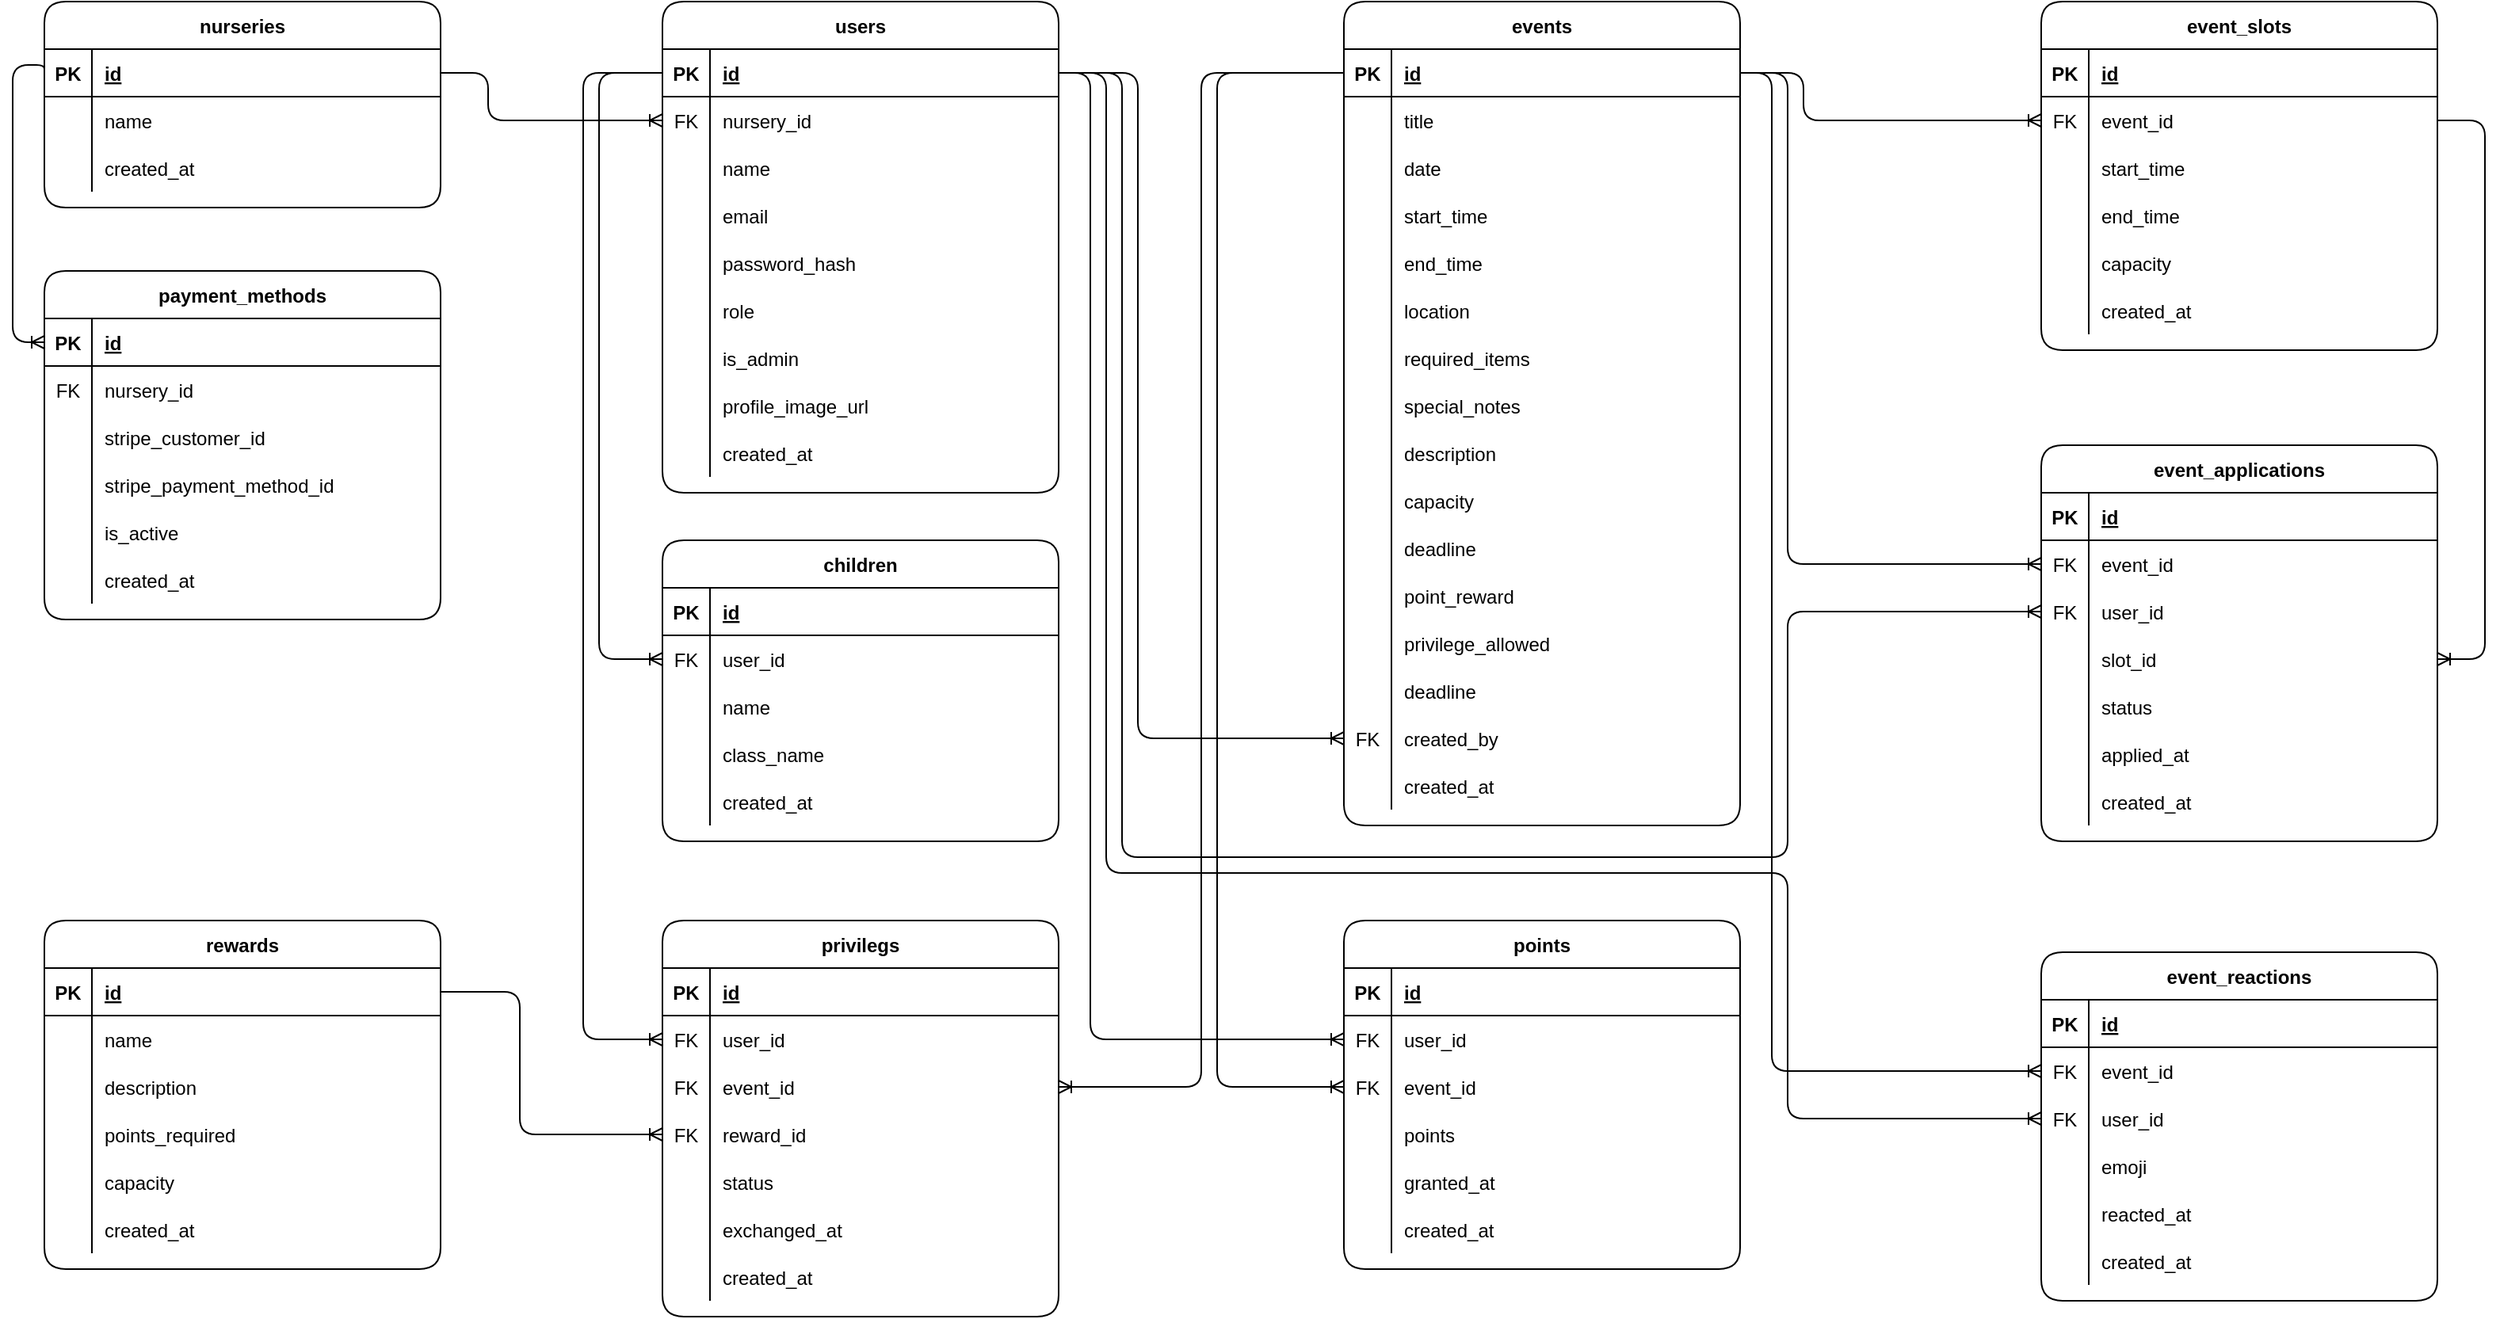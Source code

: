 <mxfile version="27.1.6">
  <diagram id="R2lEEEUBdFMjLlhIrx00" name="Page-1">
    <mxGraphModel dx="1780" dy="588" grid="1" gridSize="10" guides="1" tooltips="1" connect="1" arrows="1" fold="1" page="1" pageScale="1" pageWidth="850" pageHeight="1100" background="light-dark(#ffffff, #fcfcfc)" math="0" shadow="0" extFonts="Permanent Marker^https://fonts.googleapis.com/css?family=Permanent+Marker">
      <root>
        <mxCell id="0" />
        <mxCell id="1" parent="0" />
        <mxCell id="C-vyLk0tnHw3VtMMgP7b-2" value="events" style="shape=table;startSize=30;container=1;collapsible=1;childLayout=tableLayout;fixedRows=1;rowLines=0;fontStyle=1;align=center;resizeLast=1;textShadow=0;fontColor=light-dark(#000000,#000000);strokeColor=light-dark(#000000,#000000);fillColor=light-dark(#FFFFFF,#CDA2BE);rounded=1;" parent="1" vertex="1">
          <mxGeometry x="20" y="40" width="250" height="520" as="geometry" />
        </mxCell>
        <mxCell id="C-vyLk0tnHw3VtMMgP7b-3" value="" style="shape=partialRectangle;collapsible=0;dropTarget=0;pointerEvents=0;fillColor=none;points=[[0,0.5],[1,0.5]];portConstraint=eastwest;top=0;left=0;right=0;bottom=1;textShadow=0;fontColor=light-dark(#000000,#000000);strokeColor=light-dark(#000000,#000000);rounded=1;" parent="C-vyLk0tnHw3VtMMgP7b-2" vertex="1">
          <mxGeometry y="30" width="250" height="30" as="geometry" />
        </mxCell>
        <mxCell id="C-vyLk0tnHw3VtMMgP7b-4" value="PK" style="shape=partialRectangle;overflow=hidden;connectable=0;fillColor=none;top=0;left=0;bottom=0;right=0;fontStyle=1;textShadow=0;fontColor=light-dark(#000000,#000000);strokeColor=light-dark(#000000,#000000);rounded=1;" parent="C-vyLk0tnHw3VtMMgP7b-3" vertex="1">
          <mxGeometry width="30" height="30" as="geometry">
            <mxRectangle width="30" height="30" as="alternateBounds" />
          </mxGeometry>
        </mxCell>
        <mxCell id="C-vyLk0tnHw3VtMMgP7b-5" value="id" style="shape=partialRectangle;overflow=hidden;connectable=0;fillColor=none;top=0;left=0;bottom=0;right=0;align=left;spacingLeft=6;fontStyle=5;textShadow=0;fontColor=light-dark(#000000,#000000);strokeColor=light-dark(#000000,#000000);rounded=1;" parent="C-vyLk0tnHw3VtMMgP7b-3" vertex="1">
          <mxGeometry x="30" width="220" height="30" as="geometry">
            <mxRectangle width="220" height="30" as="alternateBounds" />
          </mxGeometry>
        </mxCell>
        <mxCell id="90S8i4eGVS4S6o-vOTUU-73" value="" style="shape=partialRectangle;collapsible=0;dropTarget=0;pointerEvents=0;fillColor=none;points=[[0,0.5],[1,0.5]];portConstraint=eastwest;top=0;left=0;right=0;bottom=0;textShadow=0;fontColor=light-dark(#000000,#000000);strokeColor=light-dark(#000000,#000000);rounded=1;" parent="C-vyLk0tnHw3VtMMgP7b-2" vertex="1">
          <mxGeometry y="60" width="250" height="30" as="geometry" />
        </mxCell>
        <mxCell id="90S8i4eGVS4S6o-vOTUU-74" value="" style="shape=partialRectangle;overflow=hidden;connectable=0;fillColor=none;top=0;left=0;bottom=0;right=0;textShadow=0;fontColor=light-dark(#000000,#000000);strokeColor=light-dark(#000000,#000000);rounded=1;" parent="90S8i4eGVS4S6o-vOTUU-73" vertex="1">
          <mxGeometry width="30" height="30" as="geometry">
            <mxRectangle width="30" height="30" as="alternateBounds" />
          </mxGeometry>
        </mxCell>
        <mxCell id="90S8i4eGVS4S6o-vOTUU-75" value="title" style="shape=partialRectangle;overflow=hidden;connectable=0;fillColor=none;top=0;left=0;bottom=0;right=0;align=left;spacingLeft=6;textShadow=0;fontColor=light-dark(#000000,#000000);strokeColor=light-dark(#000000,#000000);rounded=1;" parent="90S8i4eGVS4S6o-vOTUU-73" vertex="1">
          <mxGeometry x="30" width="220" height="30" as="geometry">
            <mxRectangle width="220" height="30" as="alternateBounds" />
          </mxGeometry>
        </mxCell>
        <mxCell id="qVUILYzi2cgCOJXywEAA-1" style="shape=partialRectangle;collapsible=0;dropTarget=0;pointerEvents=0;fillColor=none;points=[[0,0.5],[1,0.5]];portConstraint=eastwest;top=0;left=0;right=0;bottom=0;textShadow=0;fontColor=light-dark(#000000,#000000);strokeColor=light-dark(#000000,#000000);rounded=1;" vertex="1" parent="C-vyLk0tnHw3VtMMgP7b-2">
          <mxGeometry y="90" width="250" height="30" as="geometry" />
        </mxCell>
        <mxCell id="qVUILYzi2cgCOJXywEAA-2" style="shape=partialRectangle;overflow=hidden;connectable=0;fillColor=none;top=0;left=0;bottom=0;right=0;textShadow=0;fontColor=light-dark(#000000,#000000);strokeColor=light-dark(#000000,#000000);rounded=1;" vertex="1" parent="qVUILYzi2cgCOJXywEAA-1">
          <mxGeometry width="30" height="30" as="geometry">
            <mxRectangle width="30" height="30" as="alternateBounds" />
          </mxGeometry>
        </mxCell>
        <mxCell id="qVUILYzi2cgCOJXywEAA-3" value="date" style="shape=partialRectangle;overflow=hidden;connectable=0;fillColor=none;top=0;left=0;bottom=0;right=0;align=left;spacingLeft=6;textShadow=0;fontColor=light-dark(#000000,#000000);strokeColor=light-dark(#000000,#000000);rounded=1;" vertex="1" parent="qVUILYzi2cgCOJXywEAA-1">
          <mxGeometry x="30" width="220" height="30" as="geometry">
            <mxRectangle width="220" height="30" as="alternateBounds" />
          </mxGeometry>
        </mxCell>
        <mxCell id="qVUILYzi2cgCOJXywEAA-7" style="shape=partialRectangle;collapsible=0;dropTarget=0;pointerEvents=0;fillColor=none;points=[[0,0.5],[1,0.5]];portConstraint=eastwest;top=0;left=0;right=0;bottom=0;textShadow=0;fontColor=light-dark(#000000,#000000);strokeColor=light-dark(#000000,#000000);rounded=1;" vertex="1" parent="C-vyLk0tnHw3VtMMgP7b-2">
          <mxGeometry y="120" width="250" height="30" as="geometry" />
        </mxCell>
        <mxCell id="qVUILYzi2cgCOJXywEAA-8" style="shape=partialRectangle;overflow=hidden;connectable=0;fillColor=none;top=0;left=0;bottom=0;right=0;textShadow=0;fontColor=light-dark(#000000,#000000);strokeColor=light-dark(#000000,#000000);rounded=1;" vertex="1" parent="qVUILYzi2cgCOJXywEAA-7">
          <mxGeometry width="30" height="30" as="geometry">
            <mxRectangle width="30" height="30" as="alternateBounds" />
          </mxGeometry>
        </mxCell>
        <mxCell id="qVUILYzi2cgCOJXywEAA-9" value="start_time" style="shape=partialRectangle;overflow=hidden;connectable=0;fillColor=none;top=0;left=0;bottom=0;right=0;align=left;spacingLeft=6;textShadow=0;fontColor=light-dark(#000000,#000000);strokeColor=light-dark(#000000,#000000);rounded=1;" vertex="1" parent="qVUILYzi2cgCOJXywEAA-7">
          <mxGeometry x="30" width="220" height="30" as="geometry">
            <mxRectangle width="220" height="30" as="alternateBounds" />
          </mxGeometry>
        </mxCell>
        <mxCell id="qVUILYzi2cgCOJXywEAA-10" style="shape=partialRectangle;collapsible=0;dropTarget=0;pointerEvents=0;fillColor=none;points=[[0,0.5],[1,0.5]];portConstraint=eastwest;top=0;left=0;right=0;bottom=0;textShadow=0;fontColor=light-dark(#000000,#000000);strokeColor=light-dark(#000000,#000000);rounded=1;" vertex="1" parent="C-vyLk0tnHw3VtMMgP7b-2">
          <mxGeometry y="150" width="250" height="30" as="geometry" />
        </mxCell>
        <mxCell id="qVUILYzi2cgCOJXywEAA-11" style="shape=partialRectangle;overflow=hidden;connectable=0;fillColor=none;top=0;left=0;bottom=0;right=0;textShadow=0;fontColor=light-dark(#000000,#000000);strokeColor=light-dark(#000000,#000000);rounded=1;" vertex="1" parent="qVUILYzi2cgCOJXywEAA-10">
          <mxGeometry width="30" height="30" as="geometry">
            <mxRectangle width="30" height="30" as="alternateBounds" />
          </mxGeometry>
        </mxCell>
        <mxCell id="qVUILYzi2cgCOJXywEAA-12" value="end_time" style="shape=partialRectangle;overflow=hidden;connectable=0;fillColor=none;top=0;left=0;bottom=0;right=0;align=left;spacingLeft=6;textShadow=0;fontColor=light-dark(#000000,#000000);strokeColor=light-dark(#000000,#000000);rounded=1;" vertex="1" parent="qVUILYzi2cgCOJXywEAA-10">
          <mxGeometry x="30" width="220" height="30" as="geometry">
            <mxRectangle width="220" height="30" as="alternateBounds" />
          </mxGeometry>
        </mxCell>
        <mxCell id="qVUILYzi2cgCOJXywEAA-25" style="shape=partialRectangle;collapsible=0;dropTarget=0;pointerEvents=0;fillColor=none;points=[[0,0.5],[1,0.5]];portConstraint=eastwest;top=0;left=0;right=0;bottom=0;textShadow=0;fontColor=light-dark(#000000,#000000);strokeColor=light-dark(#000000,#000000);rounded=1;" vertex="1" parent="C-vyLk0tnHw3VtMMgP7b-2">
          <mxGeometry y="180" width="250" height="30" as="geometry" />
        </mxCell>
        <mxCell id="qVUILYzi2cgCOJXywEAA-26" style="shape=partialRectangle;overflow=hidden;connectable=0;fillColor=none;top=0;left=0;bottom=0;right=0;textShadow=0;fontColor=light-dark(#000000,#000000);strokeColor=light-dark(#000000,#000000);rounded=1;" vertex="1" parent="qVUILYzi2cgCOJXywEAA-25">
          <mxGeometry width="30" height="30" as="geometry">
            <mxRectangle width="30" height="30" as="alternateBounds" />
          </mxGeometry>
        </mxCell>
        <mxCell id="qVUILYzi2cgCOJXywEAA-27" value="location" style="shape=partialRectangle;overflow=hidden;connectable=0;fillColor=none;top=0;left=0;bottom=0;right=0;align=left;spacingLeft=6;textShadow=0;fontColor=light-dark(#000000,#000000);strokeColor=light-dark(#000000,#000000);rounded=1;" vertex="1" parent="qVUILYzi2cgCOJXywEAA-25">
          <mxGeometry x="30" width="220" height="30" as="geometry">
            <mxRectangle width="220" height="30" as="alternateBounds" />
          </mxGeometry>
        </mxCell>
        <mxCell id="qVUILYzi2cgCOJXywEAA-13" style="shape=partialRectangle;collapsible=0;dropTarget=0;pointerEvents=0;fillColor=none;points=[[0,0.5],[1,0.5]];portConstraint=eastwest;top=0;left=0;right=0;bottom=0;textShadow=0;fontColor=light-dark(#000000,#000000);strokeColor=light-dark(#000000,#000000);rounded=1;" vertex="1" parent="C-vyLk0tnHw3VtMMgP7b-2">
          <mxGeometry y="210" width="250" height="30" as="geometry" />
        </mxCell>
        <mxCell id="qVUILYzi2cgCOJXywEAA-14" style="shape=partialRectangle;overflow=hidden;connectable=0;fillColor=none;top=0;left=0;bottom=0;right=0;textShadow=0;fontColor=light-dark(#000000,#000000);strokeColor=light-dark(#000000,#000000);rounded=1;" vertex="1" parent="qVUILYzi2cgCOJXywEAA-13">
          <mxGeometry width="30" height="30" as="geometry">
            <mxRectangle width="30" height="30" as="alternateBounds" />
          </mxGeometry>
        </mxCell>
        <mxCell id="qVUILYzi2cgCOJXywEAA-15" value="required_items" style="shape=partialRectangle;overflow=hidden;connectable=0;fillColor=none;top=0;left=0;bottom=0;right=0;align=left;spacingLeft=6;textShadow=0;fontColor=light-dark(#000000,#000000);strokeColor=light-dark(#000000,#000000);rounded=1;" vertex="1" parent="qVUILYzi2cgCOJXywEAA-13">
          <mxGeometry x="30" width="220" height="30" as="geometry">
            <mxRectangle width="220" height="30" as="alternateBounds" />
          </mxGeometry>
        </mxCell>
        <mxCell id="qVUILYzi2cgCOJXywEAA-16" style="shape=partialRectangle;collapsible=0;dropTarget=0;pointerEvents=0;fillColor=none;points=[[0,0.5],[1,0.5]];portConstraint=eastwest;top=0;left=0;right=0;bottom=0;textShadow=0;fontColor=light-dark(#000000,#000000);strokeColor=light-dark(#000000,#000000);rounded=1;" vertex="1" parent="C-vyLk0tnHw3VtMMgP7b-2">
          <mxGeometry y="240" width="250" height="30" as="geometry" />
        </mxCell>
        <mxCell id="qVUILYzi2cgCOJXywEAA-17" style="shape=partialRectangle;overflow=hidden;connectable=0;fillColor=none;top=0;left=0;bottom=0;right=0;textShadow=0;fontColor=light-dark(#000000,#000000);strokeColor=light-dark(#000000,#000000);rounded=1;" vertex="1" parent="qVUILYzi2cgCOJXywEAA-16">
          <mxGeometry width="30" height="30" as="geometry">
            <mxRectangle width="30" height="30" as="alternateBounds" />
          </mxGeometry>
        </mxCell>
        <mxCell id="qVUILYzi2cgCOJXywEAA-18" value="special_notes" style="shape=partialRectangle;overflow=hidden;connectable=0;fillColor=none;top=0;left=0;bottom=0;right=0;align=left;spacingLeft=6;textShadow=0;fontColor=light-dark(#000000,#000000);strokeColor=light-dark(#000000,#000000);rounded=1;" vertex="1" parent="qVUILYzi2cgCOJXywEAA-16">
          <mxGeometry x="30" width="220" height="30" as="geometry">
            <mxRectangle width="220" height="30" as="alternateBounds" />
          </mxGeometry>
        </mxCell>
        <mxCell id="C-vyLk0tnHw3VtMMgP7b-9" value="" style="shape=partialRectangle;collapsible=0;dropTarget=0;pointerEvents=0;fillColor=none;points=[[0,0.5],[1,0.5]];portConstraint=eastwest;top=0;left=0;right=0;bottom=0;textShadow=0;fontColor=light-dark(#000000,#000000);strokeColor=light-dark(#000000,#000000);rounded=1;" parent="C-vyLk0tnHw3VtMMgP7b-2" vertex="1">
          <mxGeometry y="270" width="250" height="30" as="geometry" />
        </mxCell>
        <mxCell id="C-vyLk0tnHw3VtMMgP7b-10" value="" style="shape=partialRectangle;overflow=hidden;connectable=0;fillColor=none;top=0;left=0;bottom=0;right=0;textShadow=0;fontColor=light-dark(#000000,#000000);strokeColor=light-dark(#000000,#000000);rounded=1;" parent="C-vyLk0tnHw3VtMMgP7b-9" vertex="1">
          <mxGeometry width="30" height="30" as="geometry">
            <mxRectangle width="30" height="30" as="alternateBounds" />
          </mxGeometry>
        </mxCell>
        <mxCell id="C-vyLk0tnHw3VtMMgP7b-11" value="description" style="shape=partialRectangle;overflow=hidden;connectable=0;fillColor=none;top=0;left=0;bottom=0;right=0;align=left;spacingLeft=6;textShadow=0;fontColor=light-dark(#000000,#000000);strokeColor=light-dark(#000000,#000000);rounded=1;" parent="C-vyLk0tnHw3VtMMgP7b-9" vertex="1">
          <mxGeometry x="30" width="220" height="30" as="geometry">
            <mxRectangle width="220" height="30" as="alternateBounds" />
          </mxGeometry>
        </mxCell>
        <mxCell id="2w68A3cYPR3M8UwBagFj-23" style="shape=partialRectangle;collapsible=0;dropTarget=0;pointerEvents=0;fillColor=none;points=[[0,0.5],[1,0.5]];portConstraint=eastwest;top=0;left=0;right=0;bottom=0;textShadow=0;fontColor=light-dark(#000000,#000000);strokeColor=light-dark(#000000,#000000);rounded=1;" parent="C-vyLk0tnHw3VtMMgP7b-2" vertex="1">
          <mxGeometry y="300" width="250" height="30" as="geometry" />
        </mxCell>
        <mxCell id="2w68A3cYPR3M8UwBagFj-24" style="shape=partialRectangle;overflow=hidden;connectable=0;fillColor=none;top=0;left=0;bottom=0;right=0;textShadow=0;fontColor=light-dark(#000000,#000000);strokeColor=light-dark(#000000,#000000);rounded=1;" parent="2w68A3cYPR3M8UwBagFj-23" vertex="1">
          <mxGeometry width="30" height="30" as="geometry">
            <mxRectangle width="30" height="30" as="alternateBounds" />
          </mxGeometry>
        </mxCell>
        <mxCell id="2w68A3cYPR3M8UwBagFj-25" value="capacity" style="shape=partialRectangle;overflow=hidden;connectable=0;fillColor=none;top=0;left=0;bottom=0;right=0;align=left;spacingLeft=6;textShadow=0;fontColor=light-dark(#000000,#000000);strokeColor=light-dark(#000000,#000000);rounded=1;" parent="2w68A3cYPR3M8UwBagFj-23" vertex="1">
          <mxGeometry x="30" width="220" height="30" as="geometry">
            <mxRectangle width="220" height="30" as="alternateBounds" />
          </mxGeometry>
        </mxCell>
        <mxCell id="qVUILYzi2cgCOJXywEAA-31" style="shape=partialRectangle;collapsible=0;dropTarget=0;pointerEvents=0;fillColor=none;points=[[0,0.5],[1,0.5]];portConstraint=eastwest;top=0;left=0;right=0;bottom=0;textShadow=0;fontColor=light-dark(#000000,#000000);strokeColor=light-dark(#000000,#000000);rounded=1;" vertex="1" parent="C-vyLk0tnHw3VtMMgP7b-2">
          <mxGeometry y="330" width="250" height="30" as="geometry" />
        </mxCell>
        <mxCell id="qVUILYzi2cgCOJXywEAA-32" style="shape=partialRectangle;overflow=hidden;connectable=0;fillColor=none;top=0;left=0;bottom=0;right=0;textShadow=0;fontColor=light-dark(#000000,#000000);strokeColor=light-dark(#000000,#000000);rounded=1;" vertex="1" parent="qVUILYzi2cgCOJXywEAA-31">
          <mxGeometry width="30" height="30" as="geometry">
            <mxRectangle width="30" height="30" as="alternateBounds" />
          </mxGeometry>
        </mxCell>
        <mxCell id="qVUILYzi2cgCOJXywEAA-33" value="deadline" style="shape=partialRectangle;overflow=hidden;connectable=0;fillColor=none;top=0;left=0;bottom=0;right=0;align=left;spacingLeft=6;textShadow=0;fontColor=light-dark(#000000,#000000);strokeColor=light-dark(#000000,#000000);rounded=1;" vertex="1" parent="qVUILYzi2cgCOJXywEAA-31">
          <mxGeometry x="30" width="220" height="30" as="geometry">
            <mxRectangle width="220" height="30" as="alternateBounds" />
          </mxGeometry>
        </mxCell>
        <mxCell id="90S8i4eGVS4S6o-vOTUU-30" style="shape=partialRectangle;collapsible=0;dropTarget=0;pointerEvents=0;fillColor=none;points=[[0,0.5],[1,0.5]];portConstraint=eastwest;top=0;left=0;right=0;bottom=0;textShadow=0;fontColor=light-dark(#000000,#000000);strokeColor=light-dark(#000000,#000000);rounded=1;" parent="C-vyLk0tnHw3VtMMgP7b-2" vertex="1">
          <mxGeometry y="360" width="250" height="30" as="geometry" />
        </mxCell>
        <mxCell id="90S8i4eGVS4S6o-vOTUU-31" style="shape=partialRectangle;overflow=hidden;connectable=0;fillColor=none;top=0;left=0;bottom=0;right=0;textShadow=0;fontColor=light-dark(#000000,#000000);strokeColor=light-dark(#000000,#000000);rounded=1;" parent="90S8i4eGVS4S6o-vOTUU-30" vertex="1">
          <mxGeometry width="30" height="30" as="geometry">
            <mxRectangle width="30" height="30" as="alternateBounds" />
          </mxGeometry>
        </mxCell>
        <mxCell id="90S8i4eGVS4S6o-vOTUU-32" value="point_reward" style="shape=partialRectangle;overflow=hidden;connectable=0;fillColor=none;top=0;left=0;bottom=0;right=0;align=left;spacingLeft=6;textShadow=0;fontColor=light-dark(#000000,#000000);strokeColor=light-dark(#000000,#000000);rounded=1;" parent="90S8i4eGVS4S6o-vOTUU-30" vertex="1">
          <mxGeometry x="30" width="220" height="30" as="geometry">
            <mxRectangle width="220" height="30" as="alternateBounds" />
          </mxGeometry>
        </mxCell>
        <mxCell id="90S8i4eGVS4S6o-vOTUU-66" style="shape=partialRectangle;collapsible=0;dropTarget=0;pointerEvents=0;fillColor=none;points=[[0,0.5],[1,0.5]];portConstraint=eastwest;top=0;left=0;right=0;bottom=0;textShadow=0;fontColor=light-dark(#000000,#000000);strokeColor=light-dark(#000000,#000000);rounded=1;" parent="C-vyLk0tnHw3VtMMgP7b-2" vertex="1">
          <mxGeometry y="390" width="250" height="30" as="geometry" />
        </mxCell>
        <mxCell id="90S8i4eGVS4S6o-vOTUU-67" style="shape=partialRectangle;overflow=hidden;connectable=0;fillColor=none;top=0;left=0;bottom=0;right=0;textShadow=0;fontColor=light-dark(#000000,#000000);strokeColor=light-dark(#000000,#000000);rounded=1;" parent="90S8i4eGVS4S6o-vOTUU-66" vertex="1">
          <mxGeometry width="30" height="30" as="geometry">
            <mxRectangle width="30" height="30" as="alternateBounds" />
          </mxGeometry>
        </mxCell>
        <mxCell id="90S8i4eGVS4S6o-vOTUU-68" value="privilege_allowed" style="shape=partialRectangle;overflow=hidden;connectable=0;fillColor=none;top=0;left=0;bottom=0;right=0;align=left;spacingLeft=6;textShadow=0;fontColor=light-dark(#000000,#000000);strokeColor=light-dark(#000000,#000000);rounded=1;" parent="90S8i4eGVS4S6o-vOTUU-66" vertex="1">
          <mxGeometry x="30" width="220" height="30" as="geometry">
            <mxRectangle width="220" height="30" as="alternateBounds" />
          </mxGeometry>
        </mxCell>
        <mxCell id="qVUILYzi2cgCOJXywEAA-19" style="shape=partialRectangle;collapsible=0;dropTarget=0;pointerEvents=0;fillColor=none;points=[[0,0.5],[1,0.5]];portConstraint=eastwest;top=0;left=0;right=0;bottom=0;textShadow=0;fontColor=light-dark(#000000,#000000);strokeColor=light-dark(#000000,#000000);rounded=1;" vertex="1" parent="C-vyLk0tnHw3VtMMgP7b-2">
          <mxGeometry y="420" width="250" height="30" as="geometry" />
        </mxCell>
        <mxCell id="qVUILYzi2cgCOJXywEAA-20" style="shape=partialRectangle;overflow=hidden;connectable=0;fillColor=none;top=0;left=0;bottom=0;right=0;textShadow=0;fontColor=light-dark(#000000,#000000);strokeColor=light-dark(#000000,#000000);rounded=1;" vertex="1" parent="qVUILYzi2cgCOJXywEAA-19">
          <mxGeometry width="30" height="30" as="geometry">
            <mxRectangle width="30" height="30" as="alternateBounds" />
          </mxGeometry>
        </mxCell>
        <mxCell id="qVUILYzi2cgCOJXywEAA-21" value="deadline" style="shape=partialRectangle;overflow=hidden;connectable=0;fillColor=none;top=0;left=0;bottom=0;right=0;align=left;spacingLeft=6;textShadow=0;fontColor=light-dark(#000000,#000000);strokeColor=light-dark(#000000,#000000);rounded=1;" vertex="1" parent="qVUILYzi2cgCOJXywEAA-19">
          <mxGeometry x="30" width="220" height="30" as="geometry">
            <mxRectangle width="220" height="30" as="alternateBounds" />
          </mxGeometry>
        </mxCell>
        <mxCell id="90S8i4eGVS4S6o-vOTUU-36" style="shape=partialRectangle;collapsible=0;dropTarget=0;pointerEvents=0;fillColor=none;points=[[0,0.5],[1,0.5]];portConstraint=eastwest;top=0;left=0;right=0;bottom=0;textShadow=0;fontColor=light-dark(#000000,#000000);strokeColor=light-dark(#000000,#000000);rounded=1;" parent="C-vyLk0tnHw3VtMMgP7b-2" vertex="1">
          <mxGeometry y="450" width="250" height="30" as="geometry" />
        </mxCell>
        <mxCell id="90S8i4eGVS4S6o-vOTUU-37" value="FK" style="shape=partialRectangle;overflow=hidden;connectable=0;fillColor=none;top=0;left=0;bottom=0;right=0;textShadow=0;fontColor=light-dark(#000000,#000000);strokeColor=light-dark(#000000,#000000);rounded=1;" parent="90S8i4eGVS4S6o-vOTUU-36" vertex="1">
          <mxGeometry width="30" height="30" as="geometry">
            <mxRectangle width="30" height="30" as="alternateBounds" />
          </mxGeometry>
        </mxCell>
        <mxCell id="90S8i4eGVS4S6o-vOTUU-38" value="created_by" style="shape=partialRectangle;overflow=hidden;connectable=0;fillColor=none;top=0;left=0;bottom=0;right=0;align=left;spacingLeft=6;textShadow=0;fontColor=light-dark(#000000,#000000);strokeColor=light-dark(#000000,#000000);rounded=1;" parent="90S8i4eGVS4S6o-vOTUU-36" vertex="1">
          <mxGeometry x="30" width="220" height="30" as="geometry">
            <mxRectangle width="220" height="30" as="alternateBounds" />
          </mxGeometry>
        </mxCell>
        <mxCell id="KlMqCPawbF4SIBuH-tO9-7" style="shape=partialRectangle;collapsible=0;dropTarget=0;pointerEvents=0;fillColor=none;points=[[0,0.5],[1,0.5]];portConstraint=eastwest;top=0;left=0;right=0;bottom=0;textShadow=0;fontColor=light-dark(#000000,#000000);strokeColor=light-dark(#000000,#000000);rounded=1;" parent="C-vyLk0tnHw3VtMMgP7b-2" vertex="1">
          <mxGeometry y="480" width="250" height="30" as="geometry" />
        </mxCell>
        <mxCell id="KlMqCPawbF4SIBuH-tO9-8" style="shape=partialRectangle;overflow=hidden;connectable=0;fillColor=none;top=0;left=0;bottom=0;right=0;textShadow=0;fontColor=light-dark(#000000,#000000);strokeColor=light-dark(#000000,#000000);rounded=1;" parent="KlMqCPawbF4SIBuH-tO9-7" vertex="1">
          <mxGeometry width="30" height="30" as="geometry">
            <mxRectangle width="30" height="30" as="alternateBounds" />
          </mxGeometry>
        </mxCell>
        <mxCell id="KlMqCPawbF4SIBuH-tO9-9" value="created_at" style="shape=partialRectangle;overflow=hidden;connectable=0;fillColor=none;top=0;left=0;bottom=0;right=0;align=left;spacingLeft=6;textShadow=0;fontColor=light-dark(#000000,#000000);strokeColor=light-dark(#000000,#000000);rounded=1;" parent="KlMqCPawbF4SIBuH-tO9-7" vertex="1">
          <mxGeometry x="30" width="220" height="30" as="geometry">
            <mxRectangle width="220" height="30" as="alternateBounds" />
          </mxGeometry>
        </mxCell>
        <mxCell id="C-vyLk0tnHw3VtMMgP7b-13" value="event_applications" style="shape=table;startSize=30;container=1;collapsible=1;childLayout=tableLayout;fixedRows=1;rowLines=0;fontStyle=1;align=center;resizeLast=1;textShadow=0;fontColor=light-dark(#000000,#000000);strokeColor=light-dark(#000000,#000000);fillColor=light-dark(#FFFFFF,#D4E1F5);rounded=1;" parent="1" vertex="1">
          <mxGeometry x="460" y="320" width="250" height="250" as="geometry" />
        </mxCell>
        <mxCell id="C-vyLk0tnHw3VtMMgP7b-14" value="" style="shape=partialRectangle;collapsible=0;dropTarget=0;pointerEvents=0;fillColor=none;points=[[0,0.5],[1,0.5]];portConstraint=eastwest;top=0;left=0;right=0;bottom=1;textShadow=0;fontColor=light-dark(#000000,#000000);strokeColor=light-dark(#000000,#000000);rounded=1;" parent="C-vyLk0tnHw3VtMMgP7b-13" vertex="1">
          <mxGeometry y="30" width="250" height="30" as="geometry" />
        </mxCell>
        <mxCell id="C-vyLk0tnHw3VtMMgP7b-15" value="PK" style="shape=partialRectangle;overflow=hidden;connectable=0;fillColor=none;top=0;left=0;bottom=0;right=0;fontStyle=1;textShadow=0;fontColor=light-dark(#000000,#000000);strokeColor=light-dark(#000000,#000000);rounded=1;" parent="C-vyLk0tnHw3VtMMgP7b-14" vertex="1">
          <mxGeometry width="30" height="30" as="geometry">
            <mxRectangle width="30" height="30" as="alternateBounds" />
          </mxGeometry>
        </mxCell>
        <mxCell id="C-vyLk0tnHw3VtMMgP7b-16" value="id" style="shape=partialRectangle;overflow=hidden;connectable=0;fillColor=none;top=0;left=0;bottom=0;right=0;align=left;spacingLeft=6;fontStyle=5;textShadow=0;fontColor=light-dark(#000000,#000000);strokeColor=light-dark(#000000,#000000);rounded=1;" parent="C-vyLk0tnHw3VtMMgP7b-14" vertex="1">
          <mxGeometry x="30" width="220" height="30" as="geometry">
            <mxRectangle width="220" height="30" as="alternateBounds" />
          </mxGeometry>
        </mxCell>
        <mxCell id="C-vyLk0tnHw3VtMMgP7b-17" value="" style="shape=partialRectangle;collapsible=0;dropTarget=0;pointerEvents=0;fillColor=none;points=[[0,0.5],[1,0.5]];portConstraint=eastwest;top=0;left=0;right=0;bottom=0;textShadow=0;fontColor=light-dark(#000000,#000000);strokeColor=light-dark(#000000,#000000);rounded=1;" parent="C-vyLk0tnHw3VtMMgP7b-13" vertex="1">
          <mxGeometry y="60" width="250" height="30" as="geometry" />
        </mxCell>
        <mxCell id="C-vyLk0tnHw3VtMMgP7b-18" value="FK" style="shape=partialRectangle;overflow=hidden;connectable=0;fillColor=none;top=0;left=0;bottom=0;right=0;textShadow=0;fontColor=light-dark(#000000,#000000);strokeColor=light-dark(#000000,#000000);rounded=1;" parent="C-vyLk0tnHw3VtMMgP7b-17" vertex="1">
          <mxGeometry width="30" height="30" as="geometry">
            <mxRectangle width="30" height="30" as="alternateBounds" />
          </mxGeometry>
        </mxCell>
        <mxCell id="C-vyLk0tnHw3VtMMgP7b-19" value="event_id" style="shape=partialRectangle;overflow=hidden;connectable=0;fillColor=none;top=0;left=0;bottom=0;right=0;align=left;spacingLeft=6;textShadow=0;fontColor=light-dark(#000000,#000000);strokeColor=light-dark(#000000,#000000);rounded=1;" parent="C-vyLk0tnHw3VtMMgP7b-17" vertex="1">
          <mxGeometry x="30" width="220" height="30" as="geometry">
            <mxRectangle width="220" height="30" as="alternateBounds" />
          </mxGeometry>
        </mxCell>
        <mxCell id="C-vyLk0tnHw3VtMMgP7b-20" value="" style="shape=partialRectangle;collapsible=0;dropTarget=0;pointerEvents=0;fillColor=none;points=[[0,0.5],[1,0.5]];portConstraint=eastwest;top=0;left=0;right=0;bottom=0;textShadow=0;fontColor=light-dark(#000000,#000000);strokeColor=light-dark(#000000,#000000);rounded=1;" parent="C-vyLk0tnHw3VtMMgP7b-13" vertex="1">
          <mxGeometry y="90" width="250" height="30" as="geometry" />
        </mxCell>
        <mxCell id="C-vyLk0tnHw3VtMMgP7b-21" value="FK" style="shape=partialRectangle;overflow=hidden;connectable=0;fillColor=none;top=0;left=0;bottom=0;right=0;textShadow=0;fontColor=light-dark(#000000,#000000);strokeColor=light-dark(#000000,#000000);rounded=1;" parent="C-vyLk0tnHw3VtMMgP7b-20" vertex="1">
          <mxGeometry width="30" height="30" as="geometry">
            <mxRectangle width="30" height="30" as="alternateBounds" />
          </mxGeometry>
        </mxCell>
        <mxCell id="C-vyLk0tnHw3VtMMgP7b-22" value="user_id" style="shape=partialRectangle;overflow=hidden;connectable=0;fillColor=none;top=0;left=0;bottom=0;right=0;align=left;spacingLeft=6;textShadow=0;fontColor=light-dark(#000000,#000000);strokeColor=light-dark(#000000,#000000);rounded=1;" parent="C-vyLk0tnHw3VtMMgP7b-20" vertex="1">
          <mxGeometry x="30" width="220" height="30" as="geometry">
            <mxRectangle width="220" height="30" as="alternateBounds" />
          </mxGeometry>
        </mxCell>
        <mxCell id="90S8i4eGVS4S6o-vOTUU-43" style="shape=partialRectangle;collapsible=0;dropTarget=0;pointerEvents=0;fillColor=none;points=[[0,0.5],[1,0.5]];portConstraint=eastwest;top=0;left=0;right=0;bottom=0;textShadow=0;fontColor=light-dark(#000000,#000000);strokeColor=light-dark(#000000,#000000);rounded=1;" parent="C-vyLk0tnHw3VtMMgP7b-13" vertex="1">
          <mxGeometry y="120" width="250" height="30" as="geometry" />
        </mxCell>
        <mxCell id="90S8i4eGVS4S6o-vOTUU-44" value="" style="shape=partialRectangle;overflow=hidden;connectable=0;fillColor=none;top=0;left=0;bottom=0;right=0;textShadow=0;fontColor=light-dark(#000000,#000000);strokeColor=light-dark(#000000,#000000);rounded=1;" parent="90S8i4eGVS4S6o-vOTUU-43" vertex="1">
          <mxGeometry width="30" height="30" as="geometry">
            <mxRectangle width="30" height="30" as="alternateBounds" />
          </mxGeometry>
        </mxCell>
        <mxCell id="90S8i4eGVS4S6o-vOTUU-45" value="slot_id" style="shape=partialRectangle;overflow=hidden;connectable=0;fillColor=none;top=0;left=0;bottom=0;right=0;align=left;spacingLeft=6;textShadow=0;fontColor=light-dark(#000000,#000000);strokeColor=light-dark(#000000,#000000);rounded=1;" parent="90S8i4eGVS4S6o-vOTUU-43" vertex="1">
          <mxGeometry x="30" width="220" height="30" as="geometry">
            <mxRectangle width="220" height="30" as="alternateBounds" />
          </mxGeometry>
        </mxCell>
        <mxCell id="2w68A3cYPR3M8UwBagFj-38" style="shape=partialRectangle;collapsible=0;dropTarget=0;pointerEvents=0;fillColor=none;points=[[0,0.5],[1,0.5]];portConstraint=eastwest;top=0;left=0;right=0;bottom=0;textShadow=0;fontColor=light-dark(#000000,#000000);strokeColor=light-dark(#000000,#000000);rounded=1;" parent="C-vyLk0tnHw3VtMMgP7b-13" vertex="1">
          <mxGeometry y="150" width="250" height="30" as="geometry" />
        </mxCell>
        <mxCell id="2w68A3cYPR3M8UwBagFj-39" style="shape=partialRectangle;overflow=hidden;connectable=0;fillColor=none;top=0;left=0;bottom=0;right=0;textShadow=0;fontColor=light-dark(#000000,#000000);strokeColor=light-dark(#000000,#000000);rounded=1;" parent="2w68A3cYPR3M8UwBagFj-38" vertex="1">
          <mxGeometry width="30" height="30" as="geometry">
            <mxRectangle width="30" height="30" as="alternateBounds" />
          </mxGeometry>
        </mxCell>
        <mxCell id="2w68A3cYPR3M8UwBagFj-40" value="status" style="shape=partialRectangle;overflow=hidden;connectable=0;fillColor=none;top=0;left=0;bottom=0;right=0;align=left;spacingLeft=6;textShadow=0;fontColor=light-dark(#000000,#000000);strokeColor=light-dark(#000000,#000000);rounded=1;" parent="2w68A3cYPR3M8UwBagFj-38" vertex="1">
          <mxGeometry x="30" width="220" height="30" as="geometry">
            <mxRectangle width="220" height="30" as="alternateBounds" />
          </mxGeometry>
        </mxCell>
        <mxCell id="2w68A3cYPR3M8UwBagFj-35" style="shape=partialRectangle;collapsible=0;dropTarget=0;pointerEvents=0;fillColor=none;points=[[0,0.5],[1,0.5]];portConstraint=eastwest;top=0;left=0;right=0;bottom=0;textShadow=0;fontColor=light-dark(#000000,#000000);strokeColor=light-dark(#000000,#000000);rounded=1;" parent="C-vyLk0tnHw3VtMMgP7b-13" vertex="1">
          <mxGeometry y="180" width="250" height="30" as="geometry" />
        </mxCell>
        <mxCell id="2w68A3cYPR3M8UwBagFj-36" style="shape=partialRectangle;overflow=hidden;connectable=0;fillColor=none;top=0;left=0;bottom=0;right=0;textShadow=0;fontColor=light-dark(#000000,#000000);strokeColor=light-dark(#000000,#000000);rounded=1;" parent="2w68A3cYPR3M8UwBagFj-35" vertex="1">
          <mxGeometry width="30" height="30" as="geometry">
            <mxRectangle width="30" height="30" as="alternateBounds" />
          </mxGeometry>
        </mxCell>
        <mxCell id="2w68A3cYPR3M8UwBagFj-37" value="applied_at" style="shape=partialRectangle;overflow=hidden;connectable=0;fillColor=none;top=0;left=0;bottom=0;right=0;align=left;spacingLeft=6;textShadow=0;fontColor=light-dark(#000000,#000000);strokeColor=light-dark(#000000,#000000);rounded=1;" parent="2w68A3cYPR3M8UwBagFj-35" vertex="1">
          <mxGeometry x="30" width="220" height="30" as="geometry">
            <mxRectangle width="220" height="30" as="alternateBounds" />
          </mxGeometry>
        </mxCell>
        <mxCell id="KlMqCPawbF4SIBuH-tO9-13" style="shape=partialRectangle;collapsible=0;dropTarget=0;pointerEvents=0;fillColor=none;points=[[0,0.5],[1,0.5]];portConstraint=eastwest;top=0;left=0;right=0;bottom=0;textShadow=0;fontColor=light-dark(#000000,#000000);strokeColor=light-dark(#000000,#000000);rounded=1;" parent="C-vyLk0tnHw3VtMMgP7b-13" vertex="1">
          <mxGeometry y="210" width="250" height="30" as="geometry" />
        </mxCell>
        <mxCell id="KlMqCPawbF4SIBuH-tO9-14" style="shape=partialRectangle;overflow=hidden;connectable=0;fillColor=none;top=0;left=0;bottom=0;right=0;textShadow=0;fontColor=light-dark(#000000,#000000);strokeColor=light-dark(#000000,#000000);rounded=1;" parent="KlMqCPawbF4SIBuH-tO9-13" vertex="1">
          <mxGeometry width="30" height="30" as="geometry">
            <mxRectangle width="30" height="30" as="alternateBounds" />
          </mxGeometry>
        </mxCell>
        <mxCell id="KlMqCPawbF4SIBuH-tO9-15" value="created_at" style="shape=partialRectangle;overflow=hidden;connectable=0;fillColor=none;top=0;left=0;bottom=0;right=0;align=left;spacingLeft=6;textShadow=0;fontColor=light-dark(#000000,#000000);strokeColor=light-dark(#000000,#000000);rounded=1;" parent="KlMqCPawbF4SIBuH-tO9-13" vertex="1">
          <mxGeometry x="30" width="220" height="30" as="geometry">
            <mxRectangle width="220" height="30" as="alternateBounds" />
          </mxGeometry>
        </mxCell>
        <mxCell id="C-vyLk0tnHw3VtMMgP7b-23" value="users" style="shape=table;startSize=30;container=1;collapsible=1;childLayout=tableLayout;fixedRows=1;rowLines=0;fontStyle=1;align=center;resizeLast=1;textShadow=0;fontColor=light-dark(#000000,#000000);strokeColor=light-dark(#000000,#000000);labelBackgroundColor=none;fillColor=light-dark(#FFFFFF,#EA6B66);rounded=1;" parent="1" vertex="1">
          <mxGeometry x="-410" y="40" width="250" height="310" as="geometry" />
        </mxCell>
        <mxCell id="C-vyLk0tnHw3VtMMgP7b-24" value="" style="shape=partialRectangle;collapsible=0;dropTarget=0;pointerEvents=0;fillColor=none;points=[[0,0.5],[1,0.5]];portConstraint=eastwest;top=0;left=0;right=0;bottom=1;textShadow=0;fontColor=light-dark(#000000,#000000);strokeColor=light-dark(#000000,#000000);rounded=1;" parent="C-vyLk0tnHw3VtMMgP7b-23" vertex="1">
          <mxGeometry y="30" width="250" height="30" as="geometry" />
        </mxCell>
        <mxCell id="C-vyLk0tnHw3VtMMgP7b-25" value="PK" style="shape=partialRectangle;overflow=hidden;connectable=0;fillColor=none;top=0;left=0;bottom=0;right=0;fontStyle=1;textShadow=0;fontColor=light-dark(#000000,#000000);strokeColor=light-dark(#000000,#000000);rounded=1;" parent="C-vyLk0tnHw3VtMMgP7b-24" vertex="1">
          <mxGeometry width="30" height="30" as="geometry">
            <mxRectangle width="30" height="30" as="alternateBounds" />
          </mxGeometry>
        </mxCell>
        <mxCell id="C-vyLk0tnHw3VtMMgP7b-26" value="id" style="shape=partialRectangle;overflow=hidden;connectable=0;fillColor=none;top=0;left=0;bottom=0;right=0;align=left;spacingLeft=6;fontStyle=5;textShadow=0;fontColor=light-dark(#000000,#000000);strokeColor=light-dark(#000000,#000000);rounded=1;" parent="C-vyLk0tnHw3VtMMgP7b-24" vertex="1">
          <mxGeometry x="30" width="220" height="30" as="geometry">
            <mxRectangle width="220" height="30" as="alternateBounds" />
          </mxGeometry>
        </mxCell>
        <mxCell id="90S8i4eGVS4S6o-vOTUU-17" style="shape=partialRectangle;collapsible=0;dropTarget=0;pointerEvents=0;fillColor=none;points=[[0,0.5],[1,0.5]];portConstraint=eastwest;top=0;left=0;right=0;bottom=0;textShadow=0;fontColor=light-dark(#000000,#000000);strokeColor=light-dark(#000000,#000000);rounded=1;" parent="C-vyLk0tnHw3VtMMgP7b-23" vertex="1">
          <mxGeometry y="60" width="250" height="30" as="geometry" />
        </mxCell>
        <mxCell id="90S8i4eGVS4S6o-vOTUU-18" value="FK" style="shape=partialRectangle;overflow=hidden;connectable=0;fillColor=none;top=0;left=0;bottom=0;right=0;textShadow=0;fontColor=light-dark(#000000,#000000);strokeColor=light-dark(#000000,#000000);rounded=1;" parent="90S8i4eGVS4S6o-vOTUU-17" vertex="1">
          <mxGeometry width="30" height="30" as="geometry">
            <mxRectangle width="30" height="30" as="alternateBounds" />
          </mxGeometry>
        </mxCell>
        <mxCell id="90S8i4eGVS4S6o-vOTUU-19" value="nursery_id" style="shape=partialRectangle;overflow=hidden;connectable=0;fillColor=none;top=0;left=0;bottom=0;right=0;align=left;spacingLeft=6;textShadow=0;fontColor=light-dark(#000000,#000000);strokeColor=light-dark(#000000,#000000);rounded=1;" parent="90S8i4eGVS4S6o-vOTUU-17" vertex="1">
          <mxGeometry x="30" width="220" height="30" as="geometry">
            <mxRectangle width="220" height="30" as="alternateBounds" />
          </mxGeometry>
        </mxCell>
        <mxCell id="C-vyLk0tnHw3VtMMgP7b-27" value="" style="shape=partialRectangle;collapsible=0;dropTarget=0;pointerEvents=0;fillColor=none;points=[[0,0.5],[1,0.5]];portConstraint=eastwest;top=0;left=0;right=0;bottom=0;textShadow=0;fontColor=light-dark(#000000,#000000);strokeColor=light-dark(#000000,#000000);rounded=1;" parent="C-vyLk0tnHw3VtMMgP7b-23" vertex="1">
          <mxGeometry y="90" width="250" height="30" as="geometry" />
        </mxCell>
        <mxCell id="C-vyLk0tnHw3VtMMgP7b-28" value="" style="shape=partialRectangle;overflow=hidden;connectable=0;fillColor=none;top=0;left=0;bottom=0;right=0;textShadow=0;fontColor=light-dark(#000000,#000000);strokeColor=light-dark(#000000,#000000);rounded=1;" parent="C-vyLk0tnHw3VtMMgP7b-27" vertex="1">
          <mxGeometry width="30" height="30" as="geometry">
            <mxRectangle width="30" height="30" as="alternateBounds" />
          </mxGeometry>
        </mxCell>
        <mxCell id="C-vyLk0tnHw3VtMMgP7b-29" value="name" style="shape=partialRectangle;overflow=hidden;connectable=0;fillColor=none;top=0;left=0;bottom=0;right=0;align=left;spacingLeft=6;textShadow=0;fontColor=light-dark(#000000,#000000);strokeColor=light-dark(#000000,#000000);rounded=1;" parent="C-vyLk0tnHw3VtMMgP7b-27" vertex="1">
          <mxGeometry x="30" width="220" height="30" as="geometry">
            <mxRectangle width="220" height="30" as="alternateBounds" />
          </mxGeometry>
        </mxCell>
        <mxCell id="2w68A3cYPR3M8UwBagFj-5" style="shape=partialRectangle;collapsible=0;dropTarget=0;pointerEvents=0;fillColor=none;points=[[0,0.5],[1,0.5]];portConstraint=eastwest;top=0;left=0;right=0;bottom=0;textShadow=0;fontColor=light-dark(#000000,#000000);strokeColor=light-dark(#000000,#000000);rounded=1;" parent="C-vyLk0tnHw3VtMMgP7b-23" vertex="1">
          <mxGeometry y="120" width="250" height="30" as="geometry" />
        </mxCell>
        <mxCell id="2w68A3cYPR3M8UwBagFj-6" style="shape=partialRectangle;overflow=hidden;connectable=0;fillColor=none;top=0;left=0;bottom=0;right=0;textShadow=0;fontColor=light-dark(#000000,#000000);strokeColor=light-dark(#000000,#000000);rounded=1;" parent="2w68A3cYPR3M8UwBagFj-5" vertex="1">
          <mxGeometry width="30" height="30" as="geometry">
            <mxRectangle width="30" height="30" as="alternateBounds" />
          </mxGeometry>
        </mxCell>
        <mxCell id="2w68A3cYPR3M8UwBagFj-7" value="email" style="shape=partialRectangle;overflow=hidden;connectable=0;fillColor=none;top=0;left=0;bottom=0;right=0;align=left;spacingLeft=6;textShadow=0;fontColor=light-dark(#000000,#000000);strokeColor=light-dark(#000000,#000000);rounded=1;" parent="2w68A3cYPR3M8UwBagFj-5" vertex="1">
          <mxGeometry x="30" width="220" height="30" as="geometry">
            <mxRectangle width="220" height="30" as="alternateBounds" />
          </mxGeometry>
        </mxCell>
        <mxCell id="2w68A3cYPR3M8UwBagFj-8" style="shape=partialRectangle;collapsible=0;dropTarget=0;pointerEvents=0;fillColor=none;points=[[0,0.5],[1,0.5]];portConstraint=eastwest;top=0;left=0;right=0;bottom=0;textShadow=0;fontColor=light-dark(#000000,#000000);strokeColor=light-dark(#000000,#000000);rounded=1;" parent="C-vyLk0tnHw3VtMMgP7b-23" vertex="1">
          <mxGeometry y="150" width="250" height="30" as="geometry" />
        </mxCell>
        <mxCell id="2w68A3cYPR3M8UwBagFj-9" style="shape=partialRectangle;overflow=hidden;connectable=0;fillColor=none;top=0;left=0;bottom=0;right=0;textShadow=0;fontColor=light-dark(#000000,#000000);strokeColor=light-dark(#000000,#000000);rounded=1;" parent="2w68A3cYPR3M8UwBagFj-8" vertex="1">
          <mxGeometry width="30" height="30" as="geometry">
            <mxRectangle width="30" height="30" as="alternateBounds" />
          </mxGeometry>
        </mxCell>
        <mxCell id="2w68A3cYPR3M8UwBagFj-10" value="password_hash" style="shape=partialRectangle;overflow=hidden;connectable=0;fillColor=none;top=0;left=0;bottom=0;right=0;align=left;spacingLeft=6;textShadow=0;fontColor=light-dark(#000000,#000000);strokeColor=light-dark(#000000,#000000);rounded=1;" parent="2w68A3cYPR3M8UwBagFj-8" vertex="1">
          <mxGeometry x="30" width="220" height="30" as="geometry">
            <mxRectangle width="220" height="30" as="alternateBounds" />
          </mxGeometry>
        </mxCell>
        <mxCell id="2w68A3cYPR3M8UwBagFj-11" style="shape=partialRectangle;collapsible=0;dropTarget=0;pointerEvents=0;fillColor=none;points=[[0,0.5],[1,0.5]];portConstraint=eastwest;top=0;left=0;right=0;bottom=0;textShadow=0;fontColor=light-dark(#000000,#000000);strokeColor=light-dark(#000000,#000000);rounded=1;" parent="C-vyLk0tnHw3VtMMgP7b-23" vertex="1">
          <mxGeometry y="180" width="250" height="30" as="geometry" />
        </mxCell>
        <mxCell id="2w68A3cYPR3M8UwBagFj-12" style="shape=partialRectangle;overflow=hidden;connectable=0;fillColor=none;top=0;left=0;bottom=0;right=0;textShadow=0;fontColor=light-dark(#000000,#000000);strokeColor=light-dark(#000000,#000000);rounded=1;" parent="2w68A3cYPR3M8UwBagFj-11" vertex="1">
          <mxGeometry width="30" height="30" as="geometry">
            <mxRectangle width="30" height="30" as="alternateBounds" />
          </mxGeometry>
        </mxCell>
        <mxCell id="2w68A3cYPR3M8UwBagFj-13" value="role" style="shape=partialRectangle;overflow=hidden;connectable=0;fillColor=none;top=0;left=0;bottom=0;right=0;align=left;spacingLeft=6;textShadow=0;fontColor=light-dark(#000000,#000000);strokeColor=light-dark(#000000,#000000);rounded=1;" parent="2w68A3cYPR3M8UwBagFj-11" vertex="1">
          <mxGeometry x="30" width="220" height="30" as="geometry">
            <mxRectangle width="220" height="30" as="alternateBounds" />
          </mxGeometry>
        </mxCell>
        <mxCell id="2w68A3cYPR3M8UwBagFj-76" style="shape=partialRectangle;collapsible=0;dropTarget=0;pointerEvents=0;fillColor=none;points=[[0,0.5],[1,0.5]];portConstraint=eastwest;top=0;left=0;right=0;bottom=0;textShadow=0;fontColor=light-dark(#000000,#000000);strokeColor=light-dark(#000000,#000000);rounded=1;" parent="C-vyLk0tnHw3VtMMgP7b-23" vertex="1">
          <mxGeometry y="210" width="250" height="30" as="geometry" />
        </mxCell>
        <mxCell id="2w68A3cYPR3M8UwBagFj-77" style="shape=partialRectangle;overflow=hidden;connectable=0;fillColor=none;top=0;left=0;bottom=0;right=0;textShadow=0;fontColor=light-dark(#000000,#000000);strokeColor=light-dark(#000000,#000000);rounded=1;" parent="2w68A3cYPR3M8UwBagFj-76" vertex="1">
          <mxGeometry width="30" height="30" as="geometry">
            <mxRectangle width="30" height="30" as="alternateBounds" />
          </mxGeometry>
        </mxCell>
        <mxCell id="2w68A3cYPR3M8UwBagFj-78" value="is_admin" style="shape=partialRectangle;overflow=hidden;connectable=0;fillColor=none;top=0;left=0;bottom=0;right=0;align=left;spacingLeft=6;textShadow=0;fontColor=light-dark(#000000,#000000);strokeColor=light-dark(#000000,#000000);rounded=1;" parent="2w68A3cYPR3M8UwBagFj-76" vertex="1">
          <mxGeometry x="30" width="220" height="30" as="geometry">
            <mxRectangle width="220" height="30" as="alternateBounds" />
          </mxGeometry>
        </mxCell>
        <mxCell id="90S8i4eGVS4S6o-vOTUU-21" style="shape=partialRectangle;collapsible=0;dropTarget=0;pointerEvents=0;fillColor=none;points=[[0,0.5],[1,0.5]];portConstraint=eastwest;top=0;left=0;right=0;bottom=0;textShadow=0;fontColor=light-dark(#000000,#000000);strokeColor=light-dark(#000000,#000000);rounded=1;" parent="C-vyLk0tnHw3VtMMgP7b-23" vertex="1">
          <mxGeometry y="240" width="250" height="30" as="geometry" />
        </mxCell>
        <mxCell id="90S8i4eGVS4S6o-vOTUU-22" style="shape=partialRectangle;overflow=hidden;connectable=0;fillColor=none;top=0;left=0;bottom=0;right=0;textShadow=0;fontColor=light-dark(#000000,#000000);strokeColor=light-dark(#000000,#000000);rounded=1;" parent="90S8i4eGVS4S6o-vOTUU-21" vertex="1">
          <mxGeometry width="30" height="30" as="geometry">
            <mxRectangle width="30" height="30" as="alternateBounds" />
          </mxGeometry>
        </mxCell>
        <mxCell id="90S8i4eGVS4S6o-vOTUU-23" value="profile_image_url" style="shape=partialRectangle;overflow=hidden;connectable=0;fillColor=none;top=0;left=0;bottom=0;right=0;align=left;spacingLeft=6;textShadow=0;fontColor=light-dark(#000000,#000000);strokeColor=light-dark(#000000,#000000);rounded=1;" parent="90S8i4eGVS4S6o-vOTUU-21" vertex="1">
          <mxGeometry x="30" width="220" height="30" as="geometry">
            <mxRectangle width="220" height="30" as="alternateBounds" />
          </mxGeometry>
        </mxCell>
        <mxCell id="2w68A3cYPR3M8UwBagFj-73" style="shape=partialRectangle;collapsible=0;dropTarget=0;pointerEvents=0;fillColor=none;points=[[0,0.5],[1,0.5]];portConstraint=eastwest;top=0;left=0;right=0;bottom=0;textShadow=0;fontColor=light-dark(#000000,#000000);strokeColor=light-dark(#000000,#000000);rounded=1;" parent="C-vyLk0tnHw3VtMMgP7b-23" vertex="1">
          <mxGeometry y="270" width="250" height="30" as="geometry" />
        </mxCell>
        <mxCell id="2w68A3cYPR3M8UwBagFj-74" style="shape=partialRectangle;overflow=hidden;connectable=0;fillColor=none;top=0;left=0;bottom=0;right=0;textShadow=0;fontColor=light-dark(#000000,#000000);strokeColor=light-dark(#000000,#000000);rounded=1;" parent="2w68A3cYPR3M8UwBagFj-73" vertex="1">
          <mxGeometry width="30" height="30" as="geometry">
            <mxRectangle width="30" height="30" as="alternateBounds" />
          </mxGeometry>
        </mxCell>
        <mxCell id="2w68A3cYPR3M8UwBagFj-75" value="created_at" style="shape=partialRectangle;overflow=hidden;connectable=0;fillColor=none;top=0;left=0;bottom=0;right=0;align=left;spacingLeft=6;textShadow=0;fontColor=light-dark(#000000,#000000);strokeColor=light-dark(#000000,#000000);rounded=1;" parent="2w68A3cYPR3M8UwBagFj-73" vertex="1">
          <mxGeometry x="30" width="220" height="30" as="geometry">
            <mxRectangle width="220" height="30" as="alternateBounds" />
          </mxGeometry>
        </mxCell>
        <mxCell id="2w68A3cYPR3M8UwBagFj-41" value="points" style="shape=table;startSize=30;container=1;collapsible=1;childLayout=tableLayout;fixedRows=1;rowLines=0;fontStyle=1;align=center;resizeLast=1;textShadow=0;fontColor=light-dark(#000000,#000000);strokeColor=light-dark(#000000,#000000);fillColor=light-dark(#FFFFFF,#A9C4EB);rounded=1;" parent="1" vertex="1">
          <mxGeometry x="20" y="620" width="250" height="220" as="geometry" />
        </mxCell>
        <mxCell id="2w68A3cYPR3M8UwBagFj-42" value="" style="shape=partialRectangle;collapsible=0;dropTarget=0;pointerEvents=0;fillColor=none;points=[[0,0.5],[1,0.5]];portConstraint=eastwest;top=0;left=0;right=0;bottom=1;textShadow=0;fontColor=light-dark(#000000,#000000);strokeColor=light-dark(#000000,#000000);rounded=1;" parent="2w68A3cYPR3M8UwBagFj-41" vertex="1">
          <mxGeometry y="30" width="250" height="30" as="geometry" />
        </mxCell>
        <mxCell id="2w68A3cYPR3M8UwBagFj-43" value="PK" style="shape=partialRectangle;overflow=hidden;connectable=0;fillColor=none;top=0;left=0;bottom=0;right=0;fontStyle=1;textShadow=0;fontColor=light-dark(#000000,#000000);strokeColor=light-dark(#000000,#000000);rounded=1;" parent="2w68A3cYPR3M8UwBagFj-42" vertex="1">
          <mxGeometry width="30" height="30" as="geometry">
            <mxRectangle width="30" height="30" as="alternateBounds" />
          </mxGeometry>
        </mxCell>
        <mxCell id="2w68A3cYPR3M8UwBagFj-44" value="id" style="shape=partialRectangle;overflow=hidden;connectable=0;fillColor=none;top=0;left=0;bottom=0;right=0;align=left;spacingLeft=6;fontStyle=5;textShadow=0;fontColor=light-dark(#000000,#000000);strokeColor=light-dark(#000000,#000000);rounded=1;" parent="2w68A3cYPR3M8UwBagFj-42" vertex="1">
          <mxGeometry x="30" width="220" height="30" as="geometry">
            <mxRectangle width="220" height="30" as="alternateBounds" />
          </mxGeometry>
        </mxCell>
        <mxCell id="2w68A3cYPR3M8UwBagFj-45" value="" style="shape=partialRectangle;collapsible=0;dropTarget=0;pointerEvents=0;fillColor=none;points=[[0,0.5],[1,0.5]];portConstraint=eastwest;top=0;left=0;right=0;bottom=0;textShadow=0;fontColor=light-dark(#000000,#000000);strokeColor=light-dark(#000000,#000000);rounded=1;" parent="2w68A3cYPR3M8UwBagFj-41" vertex="1">
          <mxGeometry y="60" width="250" height="30" as="geometry" />
        </mxCell>
        <mxCell id="2w68A3cYPR3M8UwBagFj-46" value="FK" style="shape=partialRectangle;overflow=hidden;connectable=0;fillColor=none;top=0;left=0;bottom=0;right=0;textShadow=0;fontColor=light-dark(#000000,#000000);strokeColor=light-dark(#000000,#000000);rounded=1;" parent="2w68A3cYPR3M8UwBagFj-45" vertex="1">
          <mxGeometry width="30" height="30" as="geometry">
            <mxRectangle width="30" height="30" as="alternateBounds" />
          </mxGeometry>
        </mxCell>
        <mxCell id="2w68A3cYPR3M8UwBagFj-47" value="user_id" style="shape=partialRectangle;overflow=hidden;connectable=0;fillColor=none;top=0;left=0;bottom=0;right=0;align=left;spacingLeft=6;textShadow=0;fontColor=light-dark(#000000,#000000);strokeColor=light-dark(#000000,#000000);rounded=1;" parent="2w68A3cYPR3M8UwBagFj-45" vertex="1">
          <mxGeometry x="30" width="220" height="30" as="geometry">
            <mxRectangle width="220" height="30" as="alternateBounds" />
          </mxGeometry>
        </mxCell>
        <mxCell id="2w68A3cYPR3M8UwBagFj-48" value="" style="shape=partialRectangle;collapsible=0;dropTarget=0;pointerEvents=0;fillColor=none;points=[[0,0.5],[1,0.5]];portConstraint=eastwest;top=0;left=0;right=0;bottom=0;textShadow=0;fontColor=light-dark(#000000,#000000);strokeColor=light-dark(#000000,#000000);rounded=1;" parent="2w68A3cYPR3M8UwBagFj-41" vertex="1">
          <mxGeometry y="90" width="250" height="30" as="geometry" />
        </mxCell>
        <mxCell id="2w68A3cYPR3M8UwBagFj-49" value="FK" style="shape=partialRectangle;overflow=hidden;connectable=0;fillColor=none;top=0;left=0;bottom=0;right=0;textShadow=0;fontColor=light-dark(#000000,#000000);strokeColor=light-dark(#000000,#000000);rounded=1;" parent="2w68A3cYPR3M8UwBagFj-48" vertex="1">
          <mxGeometry width="30" height="30" as="geometry">
            <mxRectangle width="30" height="30" as="alternateBounds" />
          </mxGeometry>
        </mxCell>
        <mxCell id="2w68A3cYPR3M8UwBagFj-50" value="event_id" style="shape=partialRectangle;overflow=hidden;connectable=0;fillColor=none;top=0;left=0;bottom=0;right=0;align=left;spacingLeft=6;textShadow=0;fontColor=light-dark(#000000,#000000);strokeColor=light-dark(#000000,#000000);rounded=1;" parent="2w68A3cYPR3M8UwBagFj-48" vertex="1">
          <mxGeometry x="30" width="220" height="30" as="geometry">
            <mxRectangle width="220" height="30" as="alternateBounds" />
          </mxGeometry>
        </mxCell>
        <mxCell id="2w68A3cYPR3M8UwBagFj-51" style="shape=partialRectangle;collapsible=0;dropTarget=0;pointerEvents=0;fillColor=none;points=[[0,0.5],[1,0.5]];portConstraint=eastwest;top=0;left=0;right=0;bottom=0;textShadow=0;fontColor=light-dark(#000000,#000000);strokeColor=light-dark(#000000,#000000);rounded=1;" parent="2w68A3cYPR3M8UwBagFj-41" vertex="1">
          <mxGeometry y="120" width="250" height="30" as="geometry" />
        </mxCell>
        <mxCell id="2w68A3cYPR3M8UwBagFj-52" style="shape=partialRectangle;overflow=hidden;connectable=0;fillColor=none;top=0;left=0;bottom=0;right=0;textShadow=0;fontColor=light-dark(#000000,#000000);strokeColor=light-dark(#000000,#000000);rounded=1;" parent="2w68A3cYPR3M8UwBagFj-51" vertex="1">
          <mxGeometry width="30" height="30" as="geometry">
            <mxRectangle width="30" height="30" as="alternateBounds" />
          </mxGeometry>
        </mxCell>
        <mxCell id="2w68A3cYPR3M8UwBagFj-53" value="points" style="shape=partialRectangle;overflow=hidden;connectable=0;fillColor=none;top=0;left=0;bottom=0;right=0;align=left;spacingLeft=6;textShadow=0;fontColor=light-dark(#000000,#000000);strokeColor=light-dark(#000000,#000000);rounded=1;" parent="2w68A3cYPR3M8UwBagFj-51" vertex="1">
          <mxGeometry x="30" width="220" height="30" as="geometry">
            <mxRectangle width="220" height="30" as="alternateBounds" />
          </mxGeometry>
        </mxCell>
        <mxCell id="2w68A3cYPR3M8UwBagFj-54" style="shape=partialRectangle;collapsible=0;dropTarget=0;pointerEvents=0;fillColor=none;points=[[0,0.5],[1,0.5]];portConstraint=eastwest;top=0;left=0;right=0;bottom=0;textShadow=0;fontColor=light-dark(#000000,#000000);strokeColor=light-dark(#000000,#000000);rounded=1;" parent="2w68A3cYPR3M8UwBagFj-41" vertex="1">
          <mxGeometry y="150" width="250" height="30" as="geometry" />
        </mxCell>
        <mxCell id="2w68A3cYPR3M8UwBagFj-55" style="shape=partialRectangle;overflow=hidden;connectable=0;fillColor=none;top=0;left=0;bottom=0;right=0;textShadow=0;fontColor=light-dark(#000000,#000000);strokeColor=light-dark(#000000,#000000);rounded=1;" parent="2w68A3cYPR3M8UwBagFj-54" vertex="1">
          <mxGeometry width="30" height="30" as="geometry">
            <mxRectangle width="30" height="30" as="alternateBounds" />
          </mxGeometry>
        </mxCell>
        <mxCell id="2w68A3cYPR3M8UwBagFj-56" value="granted_at" style="shape=partialRectangle;overflow=hidden;connectable=0;fillColor=none;top=0;left=0;bottom=0;right=0;align=left;spacingLeft=6;textShadow=0;fontColor=light-dark(#000000,#000000);strokeColor=light-dark(#000000,#000000);rounded=1;" parent="2w68A3cYPR3M8UwBagFj-54" vertex="1">
          <mxGeometry x="30" width="220" height="30" as="geometry">
            <mxRectangle width="220" height="30" as="alternateBounds" />
          </mxGeometry>
        </mxCell>
        <mxCell id="KlMqCPawbF4SIBuH-tO9-19" style="shape=partialRectangle;collapsible=0;dropTarget=0;pointerEvents=0;fillColor=none;points=[[0,0.5],[1,0.5]];portConstraint=eastwest;top=0;left=0;right=0;bottom=0;textShadow=0;fontColor=light-dark(#000000,#000000);strokeColor=light-dark(#000000,#000000);rounded=1;" parent="2w68A3cYPR3M8UwBagFj-41" vertex="1">
          <mxGeometry y="180" width="250" height="30" as="geometry" />
        </mxCell>
        <mxCell id="KlMqCPawbF4SIBuH-tO9-20" style="shape=partialRectangle;overflow=hidden;connectable=0;fillColor=none;top=0;left=0;bottom=0;right=0;textShadow=0;fontColor=light-dark(#000000,#000000);strokeColor=light-dark(#000000,#000000);rounded=1;" parent="KlMqCPawbF4SIBuH-tO9-19" vertex="1">
          <mxGeometry width="30" height="30" as="geometry">
            <mxRectangle width="30" height="30" as="alternateBounds" />
          </mxGeometry>
        </mxCell>
        <mxCell id="KlMqCPawbF4SIBuH-tO9-21" value="created_at" style="shape=partialRectangle;overflow=hidden;connectable=0;fillColor=none;top=0;left=0;bottom=0;right=0;align=left;spacingLeft=6;textShadow=0;fontColor=light-dark(#000000,#000000);strokeColor=light-dark(#000000,#000000);rounded=1;" parent="KlMqCPawbF4SIBuH-tO9-19" vertex="1">
          <mxGeometry x="30" width="220" height="30" as="geometry">
            <mxRectangle width="220" height="30" as="alternateBounds" />
          </mxGeometry>
        </mxCell>
        <mxCell id="2w68A3cYPR3M8UwBagFj-79" value="children" style="shape=table;startSize=30;container=1;collapsible=1;childLayout=tableLayout;fixedRows=1;rowLines=0;fontStyle=1;align=center;resizeLast=1;textShadow=0;fontColor=light-dark(#000000,#000000);strokeColor=light-dark(#000000,#000000);labelBackgroundColor=none;fillColor=light-dark(#FFFFFF,#B5739D);rounded=1;" parent="1" vertex="1">
          <mxGeometry x="-410" y="380" width="250" height="190" as="geometry" />
        </mxCell>
        <mxCell id="2w68A3cYPR3M8UwBagFj-80" value="" style="shape=partialRectangle;collapsible=0;dropTarget=0;pointerEvents=0;fillColor=none;points=[[0,0.5],[1,0.5]];portConstraint=eastwest;top=0;left=0;right=0;bottom=1;textShadow=0;fontColor=light-dark(#000000,#000000);strokeColor=light-dark(#000000,#000000);rounded=1;" parent="2w68A3cYPR3M8UwBagFj-79" vertex="1">
          <mxGeometry y="30" width="250" height="30" as="geometry" />
        </mxCell>
        <mxCell id="2w68A3cYPR3M8UwBagFj-81" value="PK" style="shape=partialRectangle;overflow=hidden;connectable=0;fillColor=none;top=0;left=0;bottom=0;right=0;fontStyle=1;textShadow=0;fontColor=light-dark(#000000,#000000);strokeColor=light-dark(#000000,#000000);rounded=1;" parent="2w68A3cYPR3M8UwBagFj-80" vertex="1">
          <mxGeometry width="30" height="30" as="geometry">
            <mxRectangle width="30" height="30" as="alternateBounds" />
          </mxGeometry>
        </mxCell>
        <mxCell id="2w68A3cYPR3M8UwBagFj-82" value="id" style="shape=partialRectangle;overflow=hidden;connectable=0;fillColor=none;top=0;left=0;bottom=0;right=0;align=left;spacingLeft=6;fontStyle=5;textShadow=0;fontColor=light-dark(#000000,#000000);strokeColor=light-dark(#000000,#000000);rounded=1;" parent="2w68A3cYPR3M8UwBagFj-80" vertex="1">
          <mxGeometry x="30" width="220" height="30" as="geometry">
            <mxRectangle width="220" height="30" as="alternateBounds" />
          </mxGeometry>
        </mxCell>
        <mxCell id="2w68A3cYPR3M8UwBagFj-83" value="" style="shape=partialRectangle;collapsible=0;dropTarget=0;pointerEvents=0;fillColor=none;points=[[0,0.5],[1,0.5]];portConstraint=eastwest;top=0;left=0;right=0;bottom=0;textShadow=0;fontColor=light-dark(#000000,#000000);strokeColor=light-dark(#000000,#000000);rounded=1;" parent="2w68A3cYPR3M8UwBagFj-79" vertex="1">
          <mxGeometry y="60" width="250" height="30" as="geometry" />
        </mxCell>
        <mxCell id="2w68A3cYPR3M8UwBagFj-84" value="FK" style="shape=partialRectangle;overflow=hidden;connectable=0;fillColor=none;top=0;left=0;bottom=0;right=0;textShadow=0;fontColor=light-dark(#000000,#000000);strokeColor=light-dark(#000000,#000000);rounded=1;" parent="2w68A3cYPR3M8UwBagFj-83" vertex="1">
          <mxGeometry width="30" height="30" as="geometry">
            <mxRectangle width="30" height="30" as="alternateBounds" />
          </mxGeometry>
        </mxCell>
        <mxCell id="2w68A3cYPR3M8UwBagFj-85" value="user_id" style="shape=partialRectangle;overflow=hidden;connectable=0;fillColor=none;top=0;left=0;bottom=0;right=0;align=left;spacingLeft=6;textShadow=0;fontColor=light-dark(#000000,#000000);strokeColor=light-dark(#000000,#000000);rounded=1;" parent="2w68A3cYPR3M8UwBagFj-83" vertex="1">
          <mxGeometry x="30" width="220" height="30" as="geometry">
            <mxRectangle width="220" height="30" as="alternateBounds" />
          </mxGeometry>
        </mxCell>
        <mxCell id="2w68A3cYPR3M8UwBagFj-86" style="shape=partialRectangle;collapsible=0;dropTarget=0;pointerEvents=0;fillColor=none;points=[[0,0.5],[1,0.5]];portConstraint=eastwest;top=0;left=0;right=0;bottom=0;textShadow=0;fontColor=light-dark(#000000,#000000);strokeColor=light-dark(#000000,#000000);rounded=1;" parent="2w68A3cYPR3M8UwBagFj-79" vertex="1">
          <mxGeometry y="90" width="250" height="30" as="geometry" />
        </mxCell>
        <mxCell id="2w68A3cYPR3M8UwBagFj-87" style="shape=partialRectangle;overflow=hidden;connectable=0;fillColor=none;top=0;left=0;bottom=0;right=0;textShadow=0;fontColor=light-dark(#000000,#000000);strokeColor=light-dark(#000000,#000000);rounded=1;" parent="2w68A3cYPR3M8UwBagFj-86" vertex="1">
          <mxGeometry width="30" height="30" as="geometry">
            <mxRectangle width="30" height="30" as="alternateBounds" />
          </mxGeometry>
        </mxCell>
        <mxCell id="2w68A3cYPR3M8UwBagFj-88" value="name" style="shape=partialRectangle;overflow=hidden;connectable=0;fillColor=none;top=0;left=0;bottom=0;right=0;align=left;spacingLeft=6;textShadow=0;fontColor=light-dark(#000000,#000000);strokeColor=light-dark(#000000,#000000);rounded=1;" parent="2w68A3cYPR3M8UwBagFj-86" vertex="1">
          <mxGeometry x="30" width="220" height="30" as="geometry">
            <mxRectangle width="220" height="30" as="alternateBounds" />
          </mxGeometry>
        </mxCell>
        <mxCell id="2w68A3cYPR3M8UwBagFj-89" style="shape=partialRectangle;collapsible=0;dropTarget=0;pointerEvents=0;fillColor=none;points=[[0,0.5],[1,0.5]];portConstraint=eastwest;top=0;left=0;right=0;bottom=0;textShadow=0;fontColor=light-dark(#000000,#000000);strokeColor=light-dark(#000000,#000000);rounded=1;" parent="2w68A3cYPR3M8UwBagFj-79" vertex="1">
          <mxGeometry y="120" width="250" height="30" as="geometry" />
        </mxCell>
        <mxCell id="2w68A3cYPR3M8UwBagFj-90" style="shape=partialRectangle;overflow=hidden;connectable=0;fillColor=none;top=0;left=0;bottom=0;right=0;textShadow=0;fontColor=light-dark(#000000,#000000);strokeColor=light-dark(#000000,#000000);rounded=1;" parent="2w68A3cYPR3M8UwBagFj-89" vertex="1">
          <mxGeometry width="30" height="30" as="geometry">
            <mxRectangle width="30" height="30" as="alternateBounds" />
          </mxGeometry>
        </mxCell>
        <mxCell id="2w68A3cYPR3M8UwBagFj-91" value="class_name" style="shape=partialRectangle;overflow=hidden;connectable=0;fillColor=none;top=0;left=0;bottom=0;right=0;align=left;spacingLeft=6;textShadow=0;fontColor=light-dark(#000000,#000000);strokeColor=light-dark(#000000,#000000);rounded=1;" parent="2w68A3cYPR3M8UwBagFj-89" vertex="1">
          <mxGeometry x="30" width="220" height="30" as="geometry">
            <mxRectangle width="220" height="30" as="alternateBounds" />
          </mxGeometry>
        </mxCell>
        <mxCell id="KlMqCPawbF4SIBuH-tO9-4" style="shape=partialRectangle;collapsible=0;dropTarget=0;pointerEvents=0;fillColor=none;points=[[0,0.5],[1,0.5]];portConstraint=eastwest;top=0;left=0;right=0;bottom=0;textShadow=0;fontColor=light-dark(#000000,#000000);strokeColor=light-dark(#000000,#000000);rounded=1;" parent="2w68A3cYPR3M8UwBagFj-79" vertex="1">
          <mxGeometry y="150" width="250" height="30" as="geometry" />
        </mxCell>
        <mxCell id="KlMqCPawbF4SIBuH-tO9-5" style="shape=partialRectangle;overflow=hidden;connectable=0;fillColor=none;top=0;left=0;bottom=0;right=0;textShadow=0;fontColor=light-dark(#000000,#000000);strokeColor=light-dark(#000000,#000000);rounded=1;" parent="KlMqCPawbF4SIBuH-tO9-4" vertex="1">
          <mxGeometry width="30" height="30" as="geometry">
            <mxRectangle width="30" height="30" as="alternateBounds" />
          </mxGeometry>
        </mxCell>
        <mxCell id="KlMqCPawbF4SIBuH-tO9-6" value="created_at" style="shape=partialRectangle;overflow=hidden;connectable=0;fillColor=none;top=0;left=0;bottom=0;right=0;align=left;spacingLeft=6;textShadow=0;fontColor=light-dark(#000000,#000000);strokeColor=light-dark(#000000,#000000);rounded=1;" parent="KlMqCPawbF4SIBuH-tO9-4" vertex="1">
          <mxGeometry x="30" width="220" height="30" as="geometry">
            <mxRectangle width="220" height="30" as="alternateBounds" />
          </mxGeometry>
        </mxCell>
        <mxCell id="2w68A3cYPR3M8UwBagFj-101" value="event_slots" style="shape=table;startSize=30;container=1;collapsible=1;childLayout=tableLayout;fixedRows=1;rowLines=0;fontStyle=1;align=center;resizeLast=1;textShadow=0;fontColor=light-dark(#000000,#000000);strokeColor=light-dark(#000000,#000000);fillColor=light-dark(#FFFFFF,#FFE599);rounded=1;" parent="1" vertex="1">
          <mxGeometry x="460" y="40" width="250" height="220" as="geometry" />
        </mxCell>
        <mxCell id="2w68A3cYPR3M8UwBagFj-102" value="" style="shape=partialRectangle;collapsible=0;dropTarget=0;pointerEvents=0;fillColor=none;points=[[0,0.5],[1,0.5]];portConstraint=eastwest;top=0;left=0;right=0;bottom=1;textShadow=0;fontColor=light-dark(#000000,#000000);strokeColor=light-dark(#000000,#000000);rounded=1;" parent="2w68A3cYPR3M8UwBagFj-101" vertex="1">
          <mxGeometry y="30" width="250" height="30" as="geometry" />
        </mxCell>
        <mxCell id="2w68A3cYPR3M8UwBagFj-103" value="PK" style="shape=partialRectangle;overflow=hidden;connectable=0;fillColor=none;top=0;left=0;bottom=0;right=0;fontStyle=1;textShadow=0;fontColor=light-dark(#000000,#000000);strokeColor=light-dark(#000000,#000000);rounded=1;" parent="2w68A3cYPR3M8UwBagFj-102" vertex="1">
          <mxGeometry width="30" height="30" as="geometry">
            <mxRectangle width="30" height="30" as="alternateBounds" />
          </mxGeometry>
        </mxCell>
        <mxCell id="2w68A3cYPR3M8UwBagFj-104" value="id" style="shape=partialRectangle;overflow=hidden;connectable=0;fillColor=none;top=0;left=0;bottom=0;right=0;align=left;spacingLeft=6;fontStyle=5;textShadow=0;fontColor=light-dark(#000000,#000000);strokeColor=light-dark(#000000,#000000);rounded=1;" parent="2w68A3cYPR3M8UwBagFj-102" vertex="1">
          <mxGeometry x="30" width="220" height="30" as="geometry">
            <mxRectangle width="220" height="30" as="alternateBounds" />
          </mxGeometry>
        </mxCell>
        <mxCell id="2w68A3cYPR3M8UwBagFj-105" value="" style="shape=partialRectangle;collapsible=0;dropTarget=0;pointerEvents=0;fillColor=none;points=[[0,0.5],[1,0.5]];portConstraint=eastwest;top=0;left=0;right=0;bottom=0;textShadow=0;fontColor=light-dark(#000000,#000000);strokeColor=light-dark(#000000,#000000);rounded=1;" parent="2w68A3cYPR3M8UwBagFj-101" vertex="1">
          <mxGeometry y="60" width="250" height="30" as="geometry" />
        </mxCell>
        <mxCell id="2w68A3cYPR3M8UwBagFj-106" value="FK" style="shape=partialRectangle;overflow=hidden;connectable=0;fillColor=none;top=0;left=0;bottom=0;right=0;textShadow=0;fontColor=light-dark(#000000,#000000);strokeColor=light-dark(#000000,#000000);rounded=1;" parent="2w68A3cYPR3M8UwBagFj-105" vertex="1">
          <mxGeometry width="30" height="30" as="geometry">
            <mxRectangle width="30" height="30" as="alternateBounds" />
          </mxGeometry>
        </mxCell>
        <mxCell id="2w68A3cYPR3M8UwBagFj-107" value="event_id" style="shape=partialRectangle;overflow=hidden;connectable=0;fillColor=none;top=0;left=0;bottom=0;right=0;align=left;spacingLeft=6;textShadow=0;fontColor=light-dark(#000000,#000000);strokeColor=light-dark(#000000,#000000);rounded=1;" parent="2w68A3cYPR3M8UwBagFj-105" vertex="1">
          <mxGeometry x="30" width="220" height="30" as="geometry">
            <mxRectangle width="220" height="30" as="alternateBounds" />
          </mxGeometry>
        </mxCell>
        <mxCell id="2w68A3cYPR3M8UwBagFj-111" style="shape=partialRectangle;collapsible=0;dropTarget=0;pointerEvents=0;fillColor=none;points=[[0,0.5],[1,0.5]];portConstraint=eastwest;top=0;left=0;right=0;bottom=0;textShadow=0;fontColor=light-dark(#000000,#000000);strokeColor=light-dark(#000000,#000000);rounded=1;" parent="2w68A3cYPR3M8UwBagFj-101" vertex="1">
          <mxGeometry y="90" width="250" height="30" as="geometry" />
        </mxCell>
        <mxCell id="2w68A3cYPR3M8UwBagFj-112" style="shape=partialRectangle;overflow=hidden;connectable=0;fillColor=none;top=0;left=0;bottom=0;right=0;textShadow=0;fontColor=light-dark(#000000,#000000);strokeColor=light-dark(#000000,#000000);rounded=1;" parent="2w68A3cYPR3M8UwBagFj-111" vertex="1">
          <mxGeometry width="30" height="30" as="geometry">
            <mxRectangle width="30" height="30" as="alternateBounds" />
          </mxGeometry>
        </mxCell>
        <mxCell id="2w68A3cYPR3M8UwBagFj-113" value="start_time" style="shape=partialRectangle;overflow=hidden;connectable=0;fillColor=none;top=0;left=0;bottom=0;right=0;align=left;spacingLeft=6;textShadow=0;fontColor=light-dark(#000000,#000000);strokeColor=light-dark(#000000,#000000);rounded=1;" parent="2w68A3cYPR3M8UwBagFj-111" vertex="1">
          <mxGeometry x="30" width="220" height="30" as="geometry">
            <mxRectangle width="220" height="30" as="alternateBounds" />
          </mxGeometry>
        </mxCell>
        <mxCell id="90S8i4eGVS4S6o-vOTUU-69" style="shape=partialRectangle;collapsible=0;dropTarget=0;pointerEvents=0;fillColor=none;points=[[0,0.5],[1,0.5]];portConstraint=eastwest;top=0;left=0;right=0;bottom=0;textShadow=0;fontColor=light-dark(#000000,#000000);strokeColor=light-dark(#000000,#000000);rounded=1;" parent="2w68A3cYPR3M8UwBagFj-101" vertex="1">
          <mxGeometry y="120" width="250" height="30" as="geometry" />
        </mxCell>
        <mxCell id="90S8i4eGVS4S6o-vOTUU-70" style="shape=partialRectangle;overflow=hidden;connectable=0;fillColor=none;top=0;left=0;bottom=0;right=0;textShadow=0;fontColor=light-dark(#000000,#000000);strokeColor=light-dark(#000000,#000000);rounded=1;" parent="90S8i4eGVS4S6o-vOTUU-69" vertex="1">
          <mxGeometry width="30" height="30" as="geometry">
            <mxRectangle width="30" height="30" as="alternateBounds" />
          </mxGeometry>
        </mxCell>
        <mxCell id="90S8i4eGVS4S6o-vOTUU-71" value="end_time" style="shape=partialRectangle;overflow=hidden;connectable=0;fillColor=none;top=0;left=0;bottom=0;right=0;align=left;spacingLeft=6;textShadow=0;fontColor=light-dark(#000000,#000000);strokeColor=light-dark(#000000,#000000);rounded=1;" parent="90S8i4eGVS4S6o-vOTUU-69" vertex="1">
          <mxGeometry x="30" width="220" height="30" as="geometry">
            <mxRectangle width="220" height="30" as="alternateBounds" />
          </mxGeometry>
        </mxCell>
        <mxCell id="2w68A3cYPR3M8UwBagFj-114" style="shape=partialRectangle;collapsible=0;dropTarget=0;pointerEvents=0;fillColor=none;points=[[0,0.5],[1,0.5]];portConstraint=eastwest;top=0;left=0;right=0;bottom=0;textShadow=0;fontColor=light-dark(#000000,#000000);strokeColor=light-dark(#000000,#000000);rounded=1;" parent="2w68A3cYPR3M8UwBagFj-101" vertex="1">
          <mxGeometry y="150" width="250" height="30" as="geometry" />
        </mxCell>
        <mxCell id="2w68A3cYPR3M8UwBagFj-115" style="shape=partialRectangle;overflow=hidden;connectable=0;fillColor=none;top=0;left=0;bottom=0;right=0;textShadow=0;fontColor=light-dark(#000000,#000000);strokeColor=light-dark(#000000,#000000);rounded=1;" parent="2w68A3cYPR3M8UwBagFj-114" vertex="1">
          <mxGeometry width="30" height="30" as="geometry">
            <mxRectangle width="30" height="30" as="alternateBounds" />
          </mxGeometry>
        </mxCell>
        <mxCell id="2w68A3cYPR3M8UwBagFj-116" value="capacity" style="shape=partialRectangle;overflow=hidden;connectable=0;fillColor=none;top=0;left=0;bottom=0;right=0;align=left;spacingLeft=6;textShadow=0;fontColor=light-dark(#000000,#000000);strokeColor=light-dark(#000000,#000000);rounded=1;" parent="2w68A3cYPR3M8UwBagFj-114" vertex="1">
          <mxGeometry x="30" width="220" height="30" as="geometry">
            <mxRectangle width="220" height="30" as="alternateBounds" />
          </mxGeometry>
        </mxCell>
        <mxCell id="KlMqCPawbF4SIBuH-tO9-10" style="shape=partialRectangle;collapsible=0;dropTarget=0;pointerEvents=0;fillColor=none;points=[[0,0.5],[1,0.5]];portConstraint=eastwest;top=0;left=0;right=0;bottom=0;textShadow=0;fontColor=light-dark(#000000,#000000);strokeColor=light-dark(#000000,#000000);rounded=1;" parent="2w68A3cYPR3M8UwBagFj-101" vertex="1">
          <mxGeometry y="180" width="250" height="30" as="geometry" />
        </mxCell>
        <mxCell id="KlMqCPawbF4SIBuH-tO9-11" style="shape=partialRectangle;overflow=hidden;connectable=0;fillColor=none;top=0;left=0;bottom=0;right=0;textShadow=0;fontColor=light-dark(#000000,#000000);strokeColor=light-dark(#000000,#000000);rounded=1;" parent="KlMqCPawbF4SIBuH-tO9-10" vertex="1">
          <mxGeometry width="30" height="30" as="geometry">
            <mxRectangle width="30" height="30" as="alternateBounds" />
          </mxGeometry>
        </mxCell>
        <mxCell id="KlMqCPawbF4SIBuH-tO9-12" value="created_at" style="shape=partialRectangle;overflow=hidden;connectable=0;fillColor=none;top=0;left=0;bottom=0;right=0;align=left;spacingLeft=6;textShadow=0;fontColor=light-dark(#000000,#000000);strokeColor=light-dark(#000000,#000000);rounded=1;" parent="KlMqCPawbF4SIBuH-tO9-10" vertex="1">
          <mxGeometry x="30" width="220" height="30" as="geometry">
            <mxRectangle width="220" height="30" as="alternateBounds" />
          </mxGeometry>
        </mxCell>
        <mxCell id="2w68A3cYPR3M8UwBagFj-117" value="rewards" style="shape=table;startSize=30;container=1;collapsible=1;childLayout=tableLayout;fixedRows=1;rowLines=0;fontStyle=1;align=center;resizeLast=1;textShadow=0;fontColor=light-dark(#000000,#000000);strokeColor=light-dark(#000000,#000000);fillColor=light-dark(#FFFFFF,#D5E8D4);rounded=1;" parent="1" vertex="1">
          <mxGeometry x="-800" y="620" width="250" height="220" as="geometry" />
        </mxCell>
        <mxCell id="2w68A3cYPR3M8UwBagFj-118" value="" style="shape=partialRectangle;collapsible=0;dropTarget=0;pointerEvents=0;fillColor=none;points=[[0,0.5],[1,0.5]];portConstraint=eastwest;top=0;left=0;right=0;bottom=1;textShadow=0;fontColor=light-dark(#000000,#000000);strokeColor=light-dark(#000000,#000000);rounded=1;" parent="2w68A3cYPR3M8UwBagFj-117" vertex="1">
          <mxGeometry y="30" width="250" height="30" as="geometry" />
        </mxCell>
        <mxCell id="2w68A3cYPR3M8UwBagFj-119" value="PK" style="shape=partialRectangle;overflow=hidden;connectable=0;fillColor=none;top=0;left=0;bottom=0;right=0;fontStyle=1;textShadow=0;fontColor=light-dark(#000000,#000000);strokeColor=light-dark(#000000,#000000);rounded=1;" parent="2w68A3cYPR3M8UwBagFj-118" vertex="1">
          <mxGeometry width="30" height="30" as="geometry">
            <mxRectangle width="30" height="30" as="alternateBounds" />
          </mxGeometry>
        </mxCell>
        <mxCell id="2w68A3cYPR3M8UwBagFj-120" value="id" style="shape=partialRectangle;overflow=hidden;connectable=0;fillColor=none;top=0;left=0;bottom=0;right=0;align=left;spacingLeft=6;fontStyle=5;textShadow=0;fontColor=light-dark(#000000,#000000);strokeColor=light-dark(#000000,#000000);rounded=1;" parent="2w68A3cYPR3M8UwBagFj-118" vertex="1">
          <mxGeometry x="30" width="220" height="30" as="geometry">
            <mxRectangle width="220" height="30" as="alternateBounds" />
          </mxGeometry>
        </mxCell>
        <mxCell id="2w68A3cYPR3M8UwBagFj-121" value="" style="shape=partialRectangle;collapsible=0;dropTarget=0;pointerEvents=0;fillColor=none;points=[[0,0.5],[1,0.5]];portConstraint=eastwest;top=0;left=0;right=0;bottom=0;textShadow=0;fontColor=light-dark(#000000,#000000);strokeColor=light-dark(#000000,#000000);rounded=1;" parent="2w68A3cYPR3M8UwBagFj-117" vertex="1">
          <mxGeometry y="60" width="250" height="30" as="geometry" />
        </mxCell>
        <mxCell id="2w68A3cYPR3M8UwBagFj-122" value="" style="shape=partialRectangle;overflow=hidden;connectable=0;fillColor=none;top=0;left=0;bottom=0;right=0;textShadow=0;fontColor=light-dark(#000000,#000000);strokeColor=light-dark(#000000,#000000);rounded=1;" parent="2w68A3cYPR3M8UwBagFj-121" vertex="1">
          <mxGeometry width="30" height="30" as="geometry">
            <mxRectangle width="30" height="30" as="alternateBounds" />
          </mxGeometry>
        </mxCell>
        <mxCell id="2w68A3cYPR3M8UwBagFj-123" value="name" style="shape=partialRectangle;overflow=hidden;connectable=0;fillColor=none;top=0;left=0;bottom=0;right=0;align=left;spacingLeft=6;textShadow=0;fontColor=light-dark(#000000,#000000);strokeColor=light-dark(#000000,#000000);rounded=1;" parent="2w68A3cYPR3M8UwBagFj-121" vertex="1">
          <mxGeometry x="30" width="220" height="30" as="geometry">
            <mxRectangle width="220" height="30" as="alternateBounds" />
          </mxGeometry>
        </mxCell>
        <mxCell id="2w68A3cYPR3M8UwBagFj-124" value="" style="shape=partialRectangle;collapsible=0;dropTarget=0;pointerEvents=0;fillColor=none;points=[[0,0.5],[1,0.5]];portConstraint=eastwest;top=0;left=0;right=0;bottom=0;textShadow=0;fontColor=light-dark(#000000,#000000);strokeColor=light-dark(#000000,#000000);rounded=1;" parent="2w68A3cYPR3M8UwBagFj-117" vertex="1">
          <mxGeometry y="90" width="250" height="30" as="geometry" />
        </mxCell>
        <mxCell id="2w68A3cYPR3M8UwBagFj-125" value="" style="shape=partialRectangle;overflow=hidden;connectable=0;fillColor=none;top=0;left=0;bottom=0;right=0;textShadow=0;fontColor=light-dark(#000000,#000000);strokeColor=light-dark(#000000,#000000);rounded=1;" parent="2w68A3cYPR3M8UwBagFj-124" vertex="1">
          <mxGeometry width="30" height="30" as="geometry">
            <mxRectangle width="30" height="30" as="alternateBounds" />
          </mxGeometry>
        </mxCell>
        <mxCell id="2w68A3cYPR3M8UwBagFj-126" value="description" style="shape=partialRectangle;overflow=hidden;connectable=0;fillColor=none;top=0;left=0;bottom=0;right=0;align=left;spacingLeft=6;textShadow=0;fontColor=light-dark(#000000,#000000);strokeColor=light-dark(#000000,#000000);rounded=1;" parent="2w68A3cYPR3M8UwBagFj-124" vertex="1">
          <mxGeometry x="30" width="220" height="30" as="geometry">
            <mxRectangle width="220" height="30" as="alternateBounds" />
          </mxGeometry>
        </mxCell>
        <mxCell id="2w68A3cYPR3M8UwBagFj-127" style="shape=partialRectangle;collapsible=0;dropTarget=0;pointerEvents=0;fillColor=none;points=[[0,0.5],[1,0.5]];portConstraint=eastwest;top=0;left=0;right=0;bottom=0;textShadow=0;fontColor=light-dark(#000000,#000000);strokeColor=light-dark(#000000,#000000);rounded=1;" parent="2w68A3cYPR3M8UwBagFj-117" vertex="1">
          <mxGeometry y="120" width="250" height="30" as="geometry" />
        </mxCell>
        <mxCell id="2w68A3cYPR3M8UwBagFj-128" value="" style="shape=partialRectangle;overflow=hidden;connectable=0;fillColor=none;top=0;left=0;bottom=0;right=0;textShadow=0;fontColor=light-dark(#000000,#000000);strokeColor=light-dark(#000000,#000000);rounded=1;" parent="2w68A3cYPR3M8UwBagFj-127" vertex="1">
          <mxGeometry width="30" height="30" as="geometry">
            <mxRectangle width="30" height="30" as="alternateBounds" />
          </mxGeometry>
        </mxCell>
        <mxCell id="2w68A3cYPR3M8UwBagFj-129" value="points_required" style="shape=partialRectangle;overflow=hidden;connectable=0;fillColor=none;top=0;left=0;bottom=0;right=0;align=left;spacingLeft=6;textShadow=0;fontColor=light-dark(#000000,#000000);strokeColor=light-dark(#000000,#000000);rounded=1;" parent="2w68A3cYPR3M8UwBagFj-127" vertex="1">
          <mxGeometry x="30" width="220" height="30" as="geometry">
            <mxRectangle width="220" height="30" as="alternateBounds" />
          </mxGeometry>
        </mxCell>
        <mxCell id="KlMqCPawbF4SIBuH-tO9-22" style="shape=partialRectangle;collapsible=0;dropTarget=0;pointerEvents=0;fillColor=none;points=[[0,0.5],[1,0.5]];portConstraint=eastwest;top=0;left=0;right=0;bottom=0;textShadow=0;fontColor=light-dark(#000000,#000000);strokeColor=light-dark(#000000,#000000);rounded=1;" parent="2w68A3cYPR3M8UwBagFj-117" vertex="1">
          <mxGeometry y="150" width="250" height="30" as="geometry" />
        </mxCell>
        <mxCell id="KlMqCPawbF4SIBuH-tO9-23" style="shape=partialRectangle;overflow=hidden;connectable=0;fillColor=none;top=0;left=0;bottom=0;right=0;textShadow=0;fontColor=light-dark(#000000,#000000);strokeColor=light-dark(#000000,#000000);rounded=1;" parent="KlMqCPawbF4SIBuH-tO9-22" vertex="1">
          <mxGeometry width="30" height="30" as="geometry">
            <mxRectangle width="30" height="30" as="alternateBounds" />
          </mxGeometry>
        </mxCell>
        <mxCell id="KlMqCPawbF4SIBuH-tO9-24" value="capacity" style="shape=partialRectangle;overflow=hidden;connectable=0;fillColor=none;top=0;left=0;bottom=0;right=0;align=left;spacingLeft=6;textShadow=0;fontColor=light-dark(#000000,#000000);strokeColor=light-dark(#000000,#000000);rounded=1;" parent="KlMqCPawbF4SIBuH-tO9-22" vertex="1">
          <mxGeometry x="30" width="220" height="30" as="geometry">
            <mxRectangle width="220" height="30" as="alternateBounds" />
          </mxGeometry>
        </mxCell>
        <mxCell id="KlMqCPawbF4SIBuH-tO9-25" style="shape=partialRectangle;collapsible=0;dropTarget=0;pointerEvents=0;fillColor=none;points=[[0,0.5],[1,0.5]];portConstraint=eastwest;top=0;left=0;right=0;bottom=0;textShadow=0;fontColor=light-dark(#000000,#000000);strokeColor=light-dark(#000000,#000000);rounded=1;" parent="2w68A3cYPR3M8UwBagFj-117" vertex="1">
          <mxGeometry y="180" width="250" height="30" as="geometry" />
        </mxCell>
        <mxCell id="KlMqCPawbF4SIBuH-tO9-26" style="shape=partialRectangle;overflow=hidden;connectable=0;fillColor=none;top=0;left=0;bottom=0;right=0;textShadow=0;fontColor=light-dark(#000000,#000000);strokeColor=light-dark(#000000,#000000);rounded=1;" parent="KlMqCPawbF4SIBuH-tO9-25" vertex="1">
          <mxGeometry width="30" height="30" as="geometry">
            <mxRectangle width="30" height="30" as="alternateBounds" />
          </mxGeometry>
        </mxCell>
        <mxCell id="KlMqCPawbF4SIBuH-tO9-27" value="created_at" style="shape=partialRectangle;overflow=hidden;connectable=0;fillColor=none;top=0;left=0;bottom=0;right=0;align=left;spacingLeft=6;textShadow=0;fontColor=light-dark(#000000,#000000);strokeColor=light-dark(#000000,#000000);rounded=1;" parent="KlMqCPawbF4SIBuH-tO9-25" vertex="1">
          <mxGeometry x="30" width="220" height="30" as="geometry">
            <mxRectangle width="220" height="30" as="alternateBounds" />
          </mxGeometry>
        </mxCell>
        <mxCell id="2w68A3cYPR3M8UwBagFj-149" value="privilegs" style="shape=table;startSize=30;container=1;collapsible=1;childLayout=tableLayout;fixedRows=1;rowLines=0;fontStyle=1;align=center;resizeLast=1;textShadow=0;fontColor=light-dark(#000000,#000000);strokeColor=light-dark(#000000,#000000);fillColor=light-dark(#FFFFFF,#FFF4C3);rounded=1;" parent="1" vertex="1">
          <mxGeometry x="-410" y="620" width="250" height="250" as="geometry" />
        </mxCell>
        <mxCell id="2w68A3cYPR3M8UwBagFj-150" value="" style="shape=partialRectangle;collapsible=0;dropTarget=0;pointerEvents=0;fillColor=none;points=[[0,0.5],[1,0.5]];portConstraint=eastwest;top=0;left=0;right=0;bottom=1;textShadow=0;fontColor=light-dark(#000000,#000000);strokeColor=light-dark(#000000,#000000);rounded=1;" parent="2w68A3cYPR3M8UwBagFj-149" vertex="1">
          <mxGeometry y="30" width="250" height="30" as="geometry" />
        </mxCell>
        <mxCell id="2w68A3cYPR3M8UwBagFj-151" value="PK" style="shape=partialRectangle;overflow=hidden;connectable=0;fillColor=none;top=0;left=0;bottom=0;right=0;fontStyle=1;textShadow=0;fontColor=light-dark(#000000,#000000);strokeColor=light-dark(#000000,#000000);rounded=1;" parent="2w68A3cYPR3M8UwBagFj-150" vertex="1">
          <mxGeometry width="30" height="30" as="geometry">
            <mxRectangle width="30" height="30" as="alternateBounds" />
          </mxGeometry>
        </mxCell>
        <mxCell id="2w68A3cYPR3M8UwBagFj-152" value="id" style="shape=partialRectangle;overflow=hidden;connectable=0;fillColor=none;top=0;left=0;bottom=0;right=0;align=left;spacingLeft=6;fontStyle=5;textShadow=0;fontColor=light-dark(#000000,#000000);strokeColor=light-dark(#000000,#000000);rounded=1;" parent="2w68A3cYPR3M8UwBagFj-150" vertex="1">
          <mxGeometry x="30" width="220" height="30" as="geometry">
            <mxRectangle width="220" height="30" as="alternateBounds" />
          </mxGeometry>
        </mxCell>
        <mxCell id="2w68A3cYPR3M8UwBagFj-153" value="" style="shape=partialRectangle;collapsible=0;dropTarget=0;pointerEvents=0;fillColor=none;points=[[0,0.5],[1,0.5]];portConstraint=eastwest;top=0;left=0;right=0;bottom=0;textShadow=0;fontColor=light-dark(#000000,#000000);strokeColor=light-dark(#000000,#000000);rounded=1;" parent="2w68A3cYPR3M8UwBagFj-149" vertex="1">
          <mxGeometry y="60" width="250" height="30" as="geometry" />
        </mxCell>
        <mxCell id="2w68A3cYPR3M8UwBagFj-154" value="FK" style="shape=partialRectangle;overflow=hidden;connectable=0;fillColor=none;top=0;left=0;bottom=0;right=0;textShadow=0;fontColor=light-dark(#000000,#000000);strokeColor=light-dark(#000000,#000000);rounded=1;" parent="2w68A3cYPR3M8UwBagFj-153" vertex="1">
          <mxGeometry width="30" height="30" as="geometry">
            <mxRectangle width="30" height="30" as="alternateBounds" />
          </mxGeometry>
        </mxCell>
        <mxCell id="2w68A3cYPR3M8UwBagFj-155" value="user_id" style="shape=partialRectangle;overflow=hidden;connectable=0;fillColor=none;top=0;left=0;bottom=0;right=0;align=left;spacingLeft=6;textShadow=0;fontColor=light-dark(#000000,#000000);strokeColor=light-dark(#000000,#000000);rounded=1;" parent="2w68A3cYPR3M8UwBagFj-153" vertex="1">
          <mxGeometry x="30" width="220" height="30" as="geometry">
            <mxRectangle width="220" height="30" as="alternateBounds" />
          </mxGeometry>
        </mxCell>
        <mxCell id="2w68A3cYPR3M8UwBagFj-156" value="" style="shape=partialRectangle;collapsible=0;dropTarget=0;pointerEvents=0;fillColor=none;points=[[0,0.5],[1,0.5]];portConstraint=eastwest;top=0;left=0;right=0;bottom=0;textShadow=0;fontColor=light-dark(#000000,#000000);strokeColor=light-dark(#000000,#000000);rounded=1;" parent="2w68A3cYPR3M8UwBagFj-149" vertex="1">
          <mxGeometry y="90" width="250" height="30" as="geometry" />
        </mxCell>
        <mxCell id="2w68A3cYPR3M8UwBagFj-157" value="FK" style="shape=partialRectangle;overflow=hidden;connectable=0;fillColor=none;top=0;left=0;bottom=0;right=0;textShadow=0;fontColor=light-dark(#000000,#000000);strokeColor=light-dark(#000000,#000000);rounded=1;" parent="2w68A3cYPR3M8UwBagFj-156" vertex="1">
          <mxGeometry width="30" height="30" as="geometry">
            <mxRectangle width="30" height="30" as="alternateBounds" />
          </mxGeometry>
        </mxCell>
        <mxCell id="2w68A3cYPR3M8UwBagFj-158" value="event_id" style="shape=partialRectangle;overflow=hidden;connectable=0;fillColor=none;top=0;left=0;bottom=0;right=0;align=left;spacingLeft=6;textShadow=0;fontColor=light-dark(#000000,#000000);strokeColor=light-dark(#000000,#000000);rounded=1;" parent="2w68A3cYPR3M8UwBagFj-156" vertex="1">
          <mxGeometry x="30" width="220" height="30" as="geometry">
            <mxRectangle width="220" height="30" as="alternateBounds" />
          </mxGeometry>
        </mxCell>
        <mxCell id="qVUILYzi2cgCOJXywEAA-43" style="shape=partialRectangle;collapsible=0;dropTarget=0;pointerEvents=0;fillColor=none;points=[[0,0.5],[1,0.5]];portConstraint=eastwest;top=0;left=0;right=0;bottom=0;textShadow=0;fontColor=light-dark(#000000,#000000);strokeColor=light-dark(#000000,#000000);rounded=1;" vertex="1" parent="2w68A3cYPR3M8UwBagFj-149">
          <mxGeometry y="120" width="250" height="30" as="geometry" />
        </mxCell>
        <mxCell id="qVUILYzi2cgCOJXywEAA-44" value="FK" style="shape=partialRectangle;overflow=hidden;connectable=0;fillColor=none;top=0;left=0;bottom=0;right=0;textShadow=0;fontColor=light-dark(#000000,#000000);strokeColor=light-dark(#000000,#000000);rounded=1;" vertex="1" parent="qVUILYzi2cgCOJXywEAA-43">
          <mxGeometry width="30" height="30" as="geometry">
            <mxRectangle width="30" height="30" as="alternateBounds" />
          </mxGeometry>
        </mxCell>
        <mxCell id="qVUILYzi2cgCOJXywEAA-45" value="reward_id" style="shape=partialRectangle;overflow=hidden;connectable=0;fillColor=none;top=0;left=0;bottom=0;right=0;align=left;spacingLeft=6;textShadow=0;fontColor=light-dark(#000000,#000000);strokeColor=light-dark(#000000,#000000);rounded=1;" vertex="1" parent="qVUILYzi2cgCOJXywEAA-43">
          <mxGeometry x="30" width="220" height="30" as="geometry">
            <mxRectangle width="220" height="30" as="alternateBounds" />
          </mxGeometry>
        </mxCell>
        <mxCell id="2w68A3cYPR3M8UwBagFj-159" style="shape=partialRectangle;collapsible=0;dropTarget=0;pointerEvents=0;fillColor=none;points=[[0,0.5],[1,0.5]];portConstraint=eastwest;top=0;left=0;right=0;bottom=0;textShadow=0;fontColor=light-dark(#000000,#000000);strokeColor=light-dark(#000000,#000000);rounded=1;" parent="2w68A3cYPR3M8UwBagFj-149" vertex="1">
          <mxGeometry y="150" width="250" height="30" as="geometry" />
        </mxCell>
        <mxCell id="2w68A3cYPR3M8UwBagFj-160" value="" style="shape=partialRectangle;overflow=hidden;connectable=0;fillColor=none;top=0;left=0;bottom=0;right=0;textShadow=0;fontColor=light-dark(#000000,#000000);strokeColor=light-dark(#000000,#000000);rounded=1;" parent="2w68A3cYPR3M8UwBagFj-159" vertex="1">
          <mxGeometry width="30" height="30" as="geometry">
            <mxRectangle width="30" height="30" as="alternateBounds" />
          </mxGeometry>
        </mxCell>
        <mxCell id="2w68A3cYPR3M8UwBagFj-161" value="status" style="shape=partialRectangle;overflow=hidden;connectable=0;fillColor=none;top=0;left=0;bottom=0;right=0;align=left;spacingLeft=6;textShadow=0;fontColor=light-dark(#000000,#000000);strokeColor=light-dark(#000000,#000000);rounded=1;" parent="2w68A3cYPR3M8UwBagFj-159" vertex="1">
          <mxGeometry x="30" width="220" height="30" as="geometry">
            <mxRectangle width="220" height="30" as="alternateBounds" />
          </mxGeometry>
        </mxCell>
        <mxCell id="2w68A3cYPR3M8UwBagFj-162" style="shape=partialRectangle;collapsible=0;dropTarget=0;pointerEvents=0;fillColor=none;points=[[0,0.5],[1,0.5]];portConstraint=eastwest;top=0;left=0;right=0;bottom=0;textShadow=0;fontColor=light-dark(#000000,#000000);strokeColor=light-dark(#000000,#000000);rounded=1;" parent="2w68A3cYPR3M8UwBagFj-149" vertex="1">
          <mxGeometry y="180" width="250" height="30" as="geometry" />
        </mxCell>
        <mxCell id="2w68A3cYPR3M8UwBagFj-163" style="shape=partialRectangle;overflow=hidden;connectable=0;fillColor=none;top=0;left=0;bottom=0;right=0;textShadow=0;fontColor=light-dark(#000000,#000000);strokeColor=light-dark(#000000,#000000);rounded=1;" parent="2w68A3cYPR3M8UwBagFj-162" vertex="1">
          <mxGeometry width="30" height="30" as="geometry">
            <mxRectangle width="30" height="30" as="alternateBounds" />
          </mxGeometry>
        </mxCell>
        <mxCell id="2w68A3cYPR3M8UwBagFj-164" value="exchanged_at" style="shape=partialRectangle;overflow=hidden;connectable=0;fillColor=none;top=0;left=0;bottom=0;right=0;align=left;spacingLeft=6;textShadow=0;fontColor=light-dark(#000000,#000000);strokeColor=light-dark(#000000,#000000);rounded=1;" parent="2w68A3cYPR3M8UwBagFj-162" vertex="1">
          <mxGeometry x="30" width="220" height="30" as="geometry">
            <mxRectangle width="220" height="30" as="alternateBounds" />
          </mxGeometry>
        </mxCell>
        <mxCell id="KlMqCPawbF4SIBuH-tO9-31" style="shape=partialRectangle;collapsible=0;dropTarget=0;pointerEvents=0;fillColor=none;points=[[0,0.5],[1,0.5]];portConstraint=eastwest;top=0;left=0;right=0;bottom=0;textShadow=0;fontColor=light-dark(#000000,#000000);strokeColor=light-dark(#000000,#000000);rounded=1;" parent="2w68A3cYPR3M8UwBagFj-149" vertex="1">
          <mxGeometry y="210" width="250" height="30" as="geometry" />
        </mxCell>
        <mxCell id="KlMqCPawbF4SIBuH-tO9-32" style="shape=partialRectangle;overflow=hidden;connectable=0;fillColor=none;top=0;left=0;bottom=0;right=0;textShadow=0;fontColor=light-dark(#000000,#000000);strokeColor=light-dark(#000000,#000000);rounded=1;" parent="KlMqCPawbF4SIBuH-tO9-31" vertex="1">
          <mxGeometry width="30" height="30" as="geometry">
            <mxRectangle width="30" height="30" as="alternateBounds" />
          </mxGeometry>
        </mxCell>
        <mxCell id="KlMqCPawbF4SIBuH-tO9-33" value="created_at" style="shape=partialRectangle;overflow=hidden;connectable=0;fillColor=none;top=0;left=0;bottom=0;right=0;align=left;spacingLeft=6;textShadow=0;fontColor=light-dark(#000000,#000000);strokeColor=light-dark(#000000,#000000);rounded=1;" parent="KlMqCPawbF4SIBuH-tO9-31" vertex="1">
          <mxGeometry x="30" width="220" height="30" as="geometry">
            <mxRectangle width="220" height="30" as="alternateBounds" />
          </mxGeometry>
        </mxCell>
        <mxCell id="2w68A3cYPR3M8UwBagFj-165" value="payment_methods" style="shape=table;startSize=30;container=1;collapsible=1;childLayout=tableLayout;fixedRows=1;rowLines=0;fontStyle=1;align=center;resizeLast=1;textShadow=0;fontColor=light-dark(#000000,#000000);strokeColor=light-dark(#000000,#000000);fillColor=light-dark(#FFFFFF,#F19C99);rounded=1;" parent="1" vertex="1">
          <mxGeometry x="-800" y="210" width="250" height="220" as="geometry" />
        </mxCell>
        <mxCell id="2w68A3cYPR3M8UwBagFj-166" value="" style="shape=partialRectangle;collapsible=0;dropTarget=0;pointerEvents=0;fillColor=none;points=[[0,0.5],[1,0.5]];portConstraint=eastwest;top=0;left=0;right=0;bottom=1;textShadow=0;fontColor=light-dark(#000000,#000000);strokeColor=light-dark(#000000,#000000);rounded=1;" parent="2w68A3cYPR3M8UwBagFj-165" vertex="1">
          <mxGeometry y="30" width="250" height="30" as="geometry" />
        </mxCell>
        <mxCell id="2w68A3cYPR3M8UwBagFj-167" value="PK" style="shape=partialRectangle;overflow=hidden;connectable=0;fillColor=none;top=0;left=0;bottom=0;right=0;fontStyle=1;textShadow=0;fontColor=light-dark(#000000,#000000);strokeColor=light-dark(#000000,#000000);rounded=1;" parent="2w68A3cYPR3M8UwBagFj-166" vertex="1">
          <mxGeometry width="30" height="30" as="geometry">
            <mxRectangle width="30" height="30" as="alternateBounds" />
          </mxGeometry>
        </mxCell>
        <mxCell id="2w68A3cYPR3M8UwBagFj-168" value="id" style="shape=partialRectangle;overflow=hidden;connectable=0;fillColor=none;top=0;left=0;bottom=0;right=0;align=left;spacingLeft=6;fontStyle=5;textShadow=0;fontColor=light-dark(#000000,#000000);strokeColor=light-dark(#000000,#000000);rounded=1;" parent="2w68A3cYPR3M8UwBagFj-166" vertex="1">
          <mxGeometry x="30" width="220" height="30" as="geometry">
            <mxRectangle width="220" height="30" as="alternateBounds" />
          </mxGeometry>
        </mxCell>
        <mxCell id="2w68A3cYPR3M8UwBagFj-169" value="" style="shape=partialRectangle;collapsible=0;dropTarget=0;pointerEvents=0;fillColor=none;points=[[0,0.5],[1,0.5]];portConstraint=eastwest;top=0;left=0;right=0;bottom=0;textShadow=0;fontColor=light-dark(#000000,#000000);strokeColor=light-dark(#000000,#000000);rounded=1;" parent="2w68A3cYPR3M8UwBagFj-165" vertex="1">
          <mxGeometry y="60" width="250" height="30" as="geometry" />
        </mxCell>
        <mxCell id="2w68A3cYPR3M8UwBagFj-170" value="FK" style="shape=partialRectangle;overflow=hidden;connectable=0;fillColor=none;top=0;left=0;bottom=0;right=0;textShadow=0;fontColor=light-dark(#000000,#000000);strokeColor=light-dark(#000000,#000000);rounded=1;" parent="2w68A3cYPR3M8UwBagFj-169" vertex="1">
          <mxGeometry width="30" height="30" as="geometry">
            <mxRectangle width="30" height="30" as="alternateBounds" />
          </mxGeometry>
        </mxCell>
        <mxCell id="2w68A3cYPR3M8UwBagFj-171" value="nursery_id" style="shape=partialRectangle;overflow=hidden;connectable=0;fillColor=none;top=0;left=0;bottom=0;right=0;align=left;spacingLeft=6;textShadow=0;fontColor=light-dark(#000000,#000000);strokeColor=light-dark(#000000,#000000);rounded=1;" parent="2w68A3cYPR3M8UwBagFj-169" vertex="1">
          <mxGeometry x="30" width="220" height="30" as="geometry">
            <mxRectangle width="220" height="30" as="alternateBounds" />
          </mxGeometry>
        </mxCell>
        <mxCell id="2w68A3cYPR3M8UwBagFj-172" value="" style="shape=partialRectangle;collapsible=0;dropTarget=0;pointerEvents=0;fillColor=none;points=[[0,0.5],[1,0.5]];portConstraint=eastwest;top=0;left=0;right=0;bottom=0;textShadow=0;fontColor=light-dark(#000000,#000000);strokeColor=light-dark(#000000,#000000);rounded=1;" parent="2w68A3cYPR3M8UwBagFj-165" vertex="1">
          <mxGeometry y="90" width="250" height="30" as="geometry" />
        </mxCell>
        <mxCell id="2w68A3cYPR3M8UwBagFj-173" value="" style="shape=partialRectangle;overflow=hidden;connectable=0;fillColor=none;top=0;left=0;bottom=0;right=0;textShadow=0;fontColor=light-dark(#000000,#000000);strokeColor=light-dark(#000000,#000000);rounded=1;" parent="2w68A3cYPR3M8UwBagFj-172" vertex="1">
          <mxGeometry width="30" height="30" as="geometry">
            <mxRectangle width="30" height="30" as="alternateBounds" />
          </mxGeometry>
        </mxCell>
        <mxCell id="2w68A3cYPR3M8UwBagFj-174" value="stripe_customer_id" style="shape=partialRectangle;overflow=hidden;connectable=0;fillColor=none;top=0;left=0;bottom=0;right=0;align=left;spacingLeft=6;textShadow=0;fontColor=light-dark(#000000,#000000);strokeColor=light-dark(#000000,#000000);rounded=1;" parent="2w68A3cYPR3M8UwBagFj-172" vertex="1">
          <mxGeometry x="30" width="220" height="30" as="geometry">
            <mxRectangle width="220" height="30" as="alternateBounds" />
          </mxGeometry>
        </mxCell>
        <mxCell id="2w68A3cYPR3M8UwBagFj-175" style="shape=partialRectangle;collapsible=0;dropTarget=0;pointerEvents=0;fillColor=none;points=[[0,0.5],[1,0.5]];portConstraint=eastwest;top=0;left=0;right=0;bottom=0;textShadow=0;fontColor=light-dark(#000000,#000000);strokeColor=light-dark(#000000,#000000);rounded=1;" parent="2w68A3cYPR3M8UwBagFj-165" vertex="1">
          <mxGeometry y="120" width="250" height="30" as="geometry" />
        </mxCell>
        <mxCell id="2w68A3cYPR3M8UwBagFj-176" value="" style="shape=partialRectangle;overflow=hidden;connectable=0;fillColor=none;top=0;left=0;bottom=0;right=0;textShadow=0;fontColor=light-dark(#000000,#000000);strokeColor=light-dark(#000000,#000000);rounded=1;" parent="2w68A3cYPR3M8UwBagFj-175" vertex="1">
          <mxGeometry width="30" height="30" as="geometry">
            <mxRectangle width="30" height="30" as="alternateBounds" />
          </mxGeometry>
        </mxCell>
        <mxCell id="2w68A3cYPR3M8UwBagFj-177" value="stripe_payment_method_id" style="shape=partialRectangle;overflow=hidden;connectable=0;fillColor=none;top=0;left=0;bottom=0;right=0;align=left;spacingLeft=6;textShadow=0;fontColor=light-dark(#000000,#000000);strokeColor=light-dark(#000000,#000000);rounded=1;" parent="2w68A3cYPR3M8UwBagFj-175" vertex="1">
          <mxGeometry x="30" width="220" height="30" as="geometry">
            <mxRectangle width="220" height="30" as="alternateBounds" />
          </mxGeometry>
        </mxCell>
        <mxCell id="2w68A3cYPR3M8UwBagFj-178" style="shape=partialRectangle;collapsible=0;dropTarget=0;pointerEvents=0;fillColor=none;points=[[0,0.5],[1,0.5]];portConstraint=eastwest;top=0;left=0;right=0;bottom=0;textShadow=0;fontColor=light-dark(#000000,#000000);strokeColor=light-dark(#000000,#000000);rounded=1;" parent="2w68A3cYPR3M8UwBagFj-165" vertex="1">
          <mxGeometry y="150" width="250" height="30" as="geometry" />
        </mxCell>
        <mxCell id="2w68A3cYPR3M8UwBagFj-179" style="shape=partialRectangle;overflow=hidden;connectable=0;fillColor=none;top=0;left=0;bottom=0;right=0;textShadow=0;fontColor=light-dark(#000000,#000000);strokeColor=light-dark(#000000,#000000);rounded=1;" parent="2w68A3cYPR3M8UwBagFj-178" vertex="1">
          <mxGeometry width="30" height="30" as="geometry">
            <mxRectangle width="30" height="30" as="alternateBounds" />
          </mxGeometry>
        </mxCell>
        <mxCell id="2w68A3cYPR3M8UwBagFj-180" value="is_active" style="shape=partialRectangle;overflow=hidden;connectable=0;fillColor=none;top=0;left=0;bottom=0;right=0;align=left;spacingLeft=6;textShadow=0;fontColor=light-dark(#000000,#000000);strokeColor=light-dark(#000000,#000000);rounded=1;" parent="2w68A3cYPR3M8UwBagFj-178" vertex="1">
          <mxGeometry x="30" width="220" height="30" as="geometry">
            <mxRectangle width="220" height="30" as="alternateBounds" />
          </mxGeometry>
        </mxCell>
        <mxCell id="90S8i4eGVS4S6o-vOTUU-60" style="shape=partialRectangle;collapsible=0;dropTarget=0;pointerEvents=0;fillColor=none;points=[[0,0.5],[1,0.5]];portConstraint=eastwest;top=0;left=0;right=0;bottom=0;textShadow=0;fontColor=light-dark(#000000,#000000);strokeColor=light-dark(#000000,#000000);rounded=1;" parent="2w68A3cYPR3M8UwBagFj-165" vertex="1">
          <mxGeometry y="180" width="250" height="30" as="geometry" />
        </mxCell>
        <mxCell id="90S8i4eGVS4S6o-vOTUU-61" style="shape=partialRectangle;overflow=hidden;connectable=0;fillColor=none;top=0;left=0;bottom=0;right=0;textShadow=0;fontColor=light-dark(#000000,#000000);strokeColor=light-dark(#000000,#000000);rounded=1;" parent="90S8i4eGVS4S6o-vOTUU-60" vertex="1">
          <mxGeometry width="30" height="30" as="geometry">
            <mxRectangle width="30" height="30" as="alternateBounds" />
          </mxGeometry>
        </mxCell>
        <mxCell id="90S8i4eGVS4S6o-vOTUU-62" value="created_at" style="shape=partialRectangle;overflow=hidden;connectable=0;fillColor=none;top=0;left=0;bottom=0;right=0;align=left;spacingLeft=6;textShadow=0;fontColor=light-dark(#000000,#000000);strokeColor=light-dark(#000000,#000000);rounded=1;" parent="90S8i4eGVS4S6o-vOTUU-60" vertex="1">
          <mxGeometry x="30" width="220" height="30" as="geometry">
            <mxRectangle width="220" height="30" as="alternateBounds" />
          </mxGeometry>
        </mxCell>
        <mxCell id="2w68A3cYPR3M8UwBagFj-195" value="" style="edgeStyle=orthogonalEdgeStyle;fontSize=12;html=1;endArrow=none;rounded=1;strokeColor=light-dark(#000000,#000000);startArrow=ERoneToMany;startFill=0;entryX=1;entryY=0.5;entryDx=0;entryDy=0;exitX=0;exitY=0.5;exitDx=0;exitDy=0;" parent="1" source="90S8i4eGVS4S6o-vOTUU-36" target="C-vyLk0tnHw3VtMMgP7b-24" edge="1">
          <mxGeometry width="100" height="100" relative="1" as="geometry">
            <mxPoint x="-60" y="290" as="sourcePoint" />
            <mxPoint x="-510" y="230" as="targetPoint" />
            <Array as="points">
              <mxPoint x="-110" y="505" />
              <mxPoint x="-110" y="85" />
            </Array>
          </mxGeometry>
        </mxCell>
        <mxCell id="2w68A3cYPR3M8UwBagFj-196" style="edgeStyle=orthogonalEdgeStyle;rounded=1;orthogonalLoop=1;jettySize=auto;html=1;entryX=0;entryY=0.5;entryDx=0;entryDy=0;strokeColor=light-dark(#000000,#000000);endArrow=ERoneToMany;endFill=0;exitX=1;exitY=0.5;exitDx=0;exitDy=0;" parent="1" source="C-vyLk0tnHw3VtMMgP7b-3" target="90S8i4eGVS4S6o-vOTUU-99" edge="1">
          <mxGeometry relative="1" as="geometry">
            <mxPoint x="390" y="60" as="sourcePoint" />
            <Array as="points">
              <mxPoint x="290" y="85" />
              <mxPoint x="290" y="715" />
            </Array>
            <mxPoint x="480" y="615" as="targetPoint" />
          </mxGeometry>
        </mxCell>
        <mxCell id="2w68A3cYPR3M8UwBagFj-208" style="edgeStyle=orthogonalEdgeStyle;rounded=1;orthogonalLoop=1;jettySize=auto;html=1;strokeColor=light-dark(#000000,#000000);endArrow=ERoneToMany;endFill=0;entryX=0;entryY=0.5;entryDx=0;entryDy=0;exitX=1;exitY=0.5;exitDx=0;exitDy=0;" parent="1" source="C-vyLk0tnHw3VtMMgP7b-3" target="C-vyLk0tnHw3VtMMgP7b-17" edge="1">
          <mxGeometry relative="1" as="geometry">
            <mxPoint x="410" y="80" as="sourcePoint" />
            <mxPoint x="480" y="185" as="targetPoint" />
            <Array as="points">
              <mxPoint x="300" y="85" />
              <mxPoint x="300" y="395" />
            </Array>
          </mxGeometry>
        </mxCell>
        <mxCell id="2w68A3cYPR3M8UwBagFj-212" style="edgeStyle=orthogonalEdgeStyle;rounded=1;orthogonalLoop=1;jettySize=auto;html=1;strokeColor=light-dark(#000000,#000000);endArrow=ERoneToMany;endFill=0;exitX=1;exitY=0.5;exitDx=0;exitDy=0;entryX=0;entryY=0.5;entryDx=0;entryDy=0;" parent="1" source="C-vyLk0tnHw3VtMMgP7b-3" target="2w68A3cYPR3M8UwBagFj-105" edge="1">
          <mxGeometry relative="1" as="geometry">
            <mxPoint x="430" y="70" as="sourcePoint" />
            <mxPoint x="420" y="50" as="targetPoint" />
            <Array as="points">
              <mxPoint x="310" y="85" />
              <mxPoint x="310" y="115" />
            </Array>
          </mxGeometry>
        </mxCell>
        <mxCell id="2w68A3cYPR3M8UwBagFj-240" value="&lt;span style=&quot;color: rgba(0, 0, 0, 0); font-family: monospace; font-size: 0px; text-align: start; background-color: rgb(27, 29, 30);&quot;&gt;%3CmxGraphModel%3E%3Croot%3E%3CmxCell%20id%3D%220%22%2F%3E%3CmxCell%20id%3D%221%22%20parent%3D%220%22%2F%3E%3CmxCell%20id%3D%222%22%20style%3D%22edgeStyle%3DorthogonalEdgeStyle%3Brounded%3D1%3BorthogonalLoop%3D1%3BjettySize%3Dauto%3Bhtml%3D1%3BexitX%3D1%3BexitY%3D0.5%3BexitDx%3D0%3BexitDy%3D0%3BstrokeColor%3Dlight-dark(%23000000%2C%23000000)%3BendArrow%3DERoneToMany%3BendFill%3D0%3BentryX%3D0%3BentryY%3D0.5%3BentryDx%3D0%3BentryDy%3D0%3B%22%20edge%3D%221%22%20parent%3D%221%22%3E%3CmxGeometry%20relative%3D%221%22%20as%3D%22geometry%22%3E%3CmxPoint%20x%3D%22-10%22%20y%3D%22133%22%20as%3D%22sourcePoint%22%2F%3E%3CmxPoint%20x%3D%2250%22%20y%3D%22585%22%20as%3D%22targetPoint%22%2F%3E%3CArray%20as%3D%22points%22%3E%3CmxPoint%20x%3D%2210%22%20y%3D%22133%22%2F%3E%3CmxPoint%20x%3D%2210%22%20y%3D%22585%22%2F%3E%3C%2FArray%3E%3C%2FmxGeometry%3E%3C%2FmxCell%3E%3C%2Froot%3E%3C%2FmxGraphModel%3E&lt;/span&gt;" style="edgeStyle=orthogonalEdgeStyle;rounded=1;orthogonalLoop=1;jettySize=auto;html=1;strokeColor=light-dark(#000000,#000000);endArrow=ERoneToMany;endFill=0;exitX=1;exitY=0.5;exitDx=0;exitDy=0;entryX=0;entryY=0.5;entryDx=0;entryDy=0;" parent="1" source="C-vyLk0tnHw3VtMMgP7b-24" target="2w68A3cYPR3M8UwBagFj-45" edge="1">
          <mxGeometry relative="1" as="geometry">
            <mxPoint x="-60" y="325" as="sourcePoint" />
            <mxPoint x="-110" y="750" as="targetPoint" />
            <Array as="points">
              <mxPoint x="-140" y="85" />
              <mxPoint x="-140" y="695" />
            </Array>
          </mxGeometry>
        </mxCell>
        <mxCell id="2w68A3cYPR3M8UwBagFj-244" value="" style="edgeStyle=orthogonalEdgeStyle;fontSize=12;html=1;endArrow=none;rounded=1;strokeColor=light-dark(#000000,#000000);startArrow=ERoneToMany;startFill=0;exitX=0;exitY=0.5;exitDx=0;exitDy=0;entryX=0;entryY=0.5;entryDx=0;entryDy=0;" parent="1" source="2w68A3cYPR3M8UwBagFj-166" target="90S8i4eGVS4S6o-vOTUU-2" edge="1">
          <mxGeometry width="100" height="100" relative="1" as="geometry">
            <mxPoint x="-480" y="140" as="sourcePoint" />
            <mxPoint x="-510" y="250" as="targetPoint" />
            <Array as="points">
              <mxPoint x="-820" y="255" />
              <mxPoint x="-820" y="80" />
              <mxPoint x="-800" y="80" />
            </Array>
          </mxGeometry>
        </mxCell>
        <mxCell id="90S8i4eGVS4S6o-vOTUU-1" value="nurseries" style="shape=table;startSize=30;container=1;collapsible=1;childLayout=tableLayout;fixedRows=1;rowLines=0;fontStyle=1;align=center;resizeLast=1;textShadow=0;fontColor=light-dark(#000000,#000000);strokeColor=light-dark(#000000,#000000);labelBackgroundColor=none;fillColor=light-dark(#FFFFFF,#FFB570);rounded=1;" parent="1" vertex="1">
          <mxGeometry x="-800" y="40" width="250" height="130" as="geometry" />
        </mxCell>
        <mxCell id="90S8i4eGVS4S6o-vOTUU-2" value="" style="shape=partialRectangle;collapsible=0;dropTarget=0;pointerEvents=0;fillColor=none;points=[[0,0.5],[1,0.5]];portConstraint=eastwest;top=0;left=0;right=0;bottom=1;textShadow=0;fontColor=light-dark(#000000,#000000);strokeColor=light-dark(#000000,#000000);rounded=1;" parent="90S8i4eGVS4S6o-vOTUU-1" vertex="1">
          <mxGeometry y="30" width="250" height="30" as="geometry" />
        </mxCell>
        <mxCell id="90S8i4eGVS4S6o-vOTUU-3" value="PK" style="shape=partialRectangle;overflow=hidden;connectable=0;fillColor=none;top=0;left=0;bottom=0;right=0;fontStyle=1;textShadow=0;fontColor=light-dark(#000000,#000000);strokeColor=light-dark(#000000,#000000);rounded=1;" parent="90S8i4eGVS4S6o-vOTUU-2" vertex="1">
          <mxGeometry width="30" height="30" as="geometry">
            <mxRectangle width="30" height="30" as="alternateBounds" />
          </mxGeometry>
        </mxCell>
        <mxCell id="90S8i4eGVS4S6o-vOTUU-4" value="id" style="shape=partialRectangle;overflow=hidden;connectable=0;fillColor=none;top=0;left=0;bottom=0;right=0;align=left;spacingLeft=6;fontStyle=5;textShadow=0;fontColor=light-dark(#000000,#000000);strokeColor=light-dark(#000000,#000000);rounded=1;" parent="90S8i4eGVS4S6o-vOTUU-2" vertex="1">
          <mxGeometry x="30" width="220" height="30" as="geometry">
            <mxRectangle width="220" height="30" as="alternateBounds" />
          </mxGeometry>
        </mxCell>
        <mxCell id="90S8i4eGVS4S6o-vOTUU-5" value="" style="shape=partialRectangle;collapsible=0;dropTarget=0;pointerEvents=0;fillColor=none;points=[[0,0.5],[1,0.5]];portConstraint=eastwest;top=0;left=0;right=0;bottom=0;textShadow=0;fontColor=light-dark(#000000,#000000);strokeColor=light-dark(#000000,#000000);rounded=1;" parent="90S8i4eGVS4S6o-vOTUU-1" vertex="1">
          <mxGeometry y="60" width="250" height="30" as="geometry" />
        </mxCell>
        <mxCell id="90S8i4eGVS4S6o-vOTUU-6" value="" style="shape=partialRectangle;overflow=hidden;connectable=0;fillColor=none;top=0;left=0;bottom=0;right=0;textShadow=0;fontColor=light-dark(#000000,#000000);strokeColor=light-dark(#000000,#000000);rounded=1;" parent="90S8i4eGVS4S6o-vOTUU-5" vertex="1">
          <mxGeometry width="30" height="30" as="geometry">
            <mxRectangle width="30" height="30" as="alternateBounds" />
          </mxGeometry>
        </mxCell>
        <mxCell id="90S8i4eGVS4S6o-vOTUU-7" value="name" style="shape=partialRectangle;overflow=hidden;connectable=0;fillColor=none;top=0;left=0;bottom=0;right=0;align=left;spacingLeft=6;textShadow=0;fontColor=light-dark(#000000,#000000);strokeColor=light-dark(#000000,#000000);rounded=1;" parent="90S8i4eGVS4S6o-vOTUU-5" vertex="1">
          <mxGeometry x="30" width="220" height="30" as="geometry">
            <mxRectangle width="220" height="30" as="alternateBounds" />
          </mxGeometry>
        </mxCell>
        <mxCell id="KlMqCPawbF4SIBuH-tO9-1" style="shape=partialRectangle;collapsible=0;dropTarget=0;pointerEvents=0;fillColor=none;points=[[0,0.5],[1,0.5]];portConstraint=eastwest;top=0;left=0;right=0;bottom=0;textShadow=0;fontColor=light-dark(#000000,#000000);strokeColor=light-dark(#000000,#000000);rounded=1;" parent="90S8i4eGVS4S6o-vOTUU-1" vertex="1">
          <mxGeometry y="90" width="250" height="30" as="geometry" />
        </mxCell>
        <mxCell id="KlMqCPawbF4SIBuH-tO9-2" style="shape=partialRectangle;overflow=hidden;connectable=0;fillColor=none;top=0;left=0;bottom=0;right=0;textShadow=0;fontColor=light-dark(#000000,#000000);strokeColor=light-dark(#000000,#000000);rounded=1;" parent="KlMqCPawbF4SIBuH-tO9-1" vertex="1">
          <mxGeometry width="30" height="30" as="geometry">
            <mxRectangle width="30" height="30" as="alternateBounds" />
          </mxGeometry>
        </mxCell>
        <mxCell id="KlMqCPawbF4SIBuH-tO9-3" value="created_at" style="shape=partialRectangle;overflow=hidden;connectable=0;fillColor=none;top=0;left=0;bottom=0;right=0;align=left;spacingLeft=6;textShadow=0;fontColor=light-dark(#000000,#000000);strokeColor=light-dark(#000000,#000000);rounded=1;" parent="KlMqCPawbF4SIBuH-tO9-1" vertex="1">
          <mxGeometry x="30" width="220" height="30" as="geometry">
            <mxRectangle width="220" height="30" as="alternateBounds" />
          </mxGeometry>
        </mxCell>
        <mxCell id="90S8i4eGVS4S6o-vOTUU-20" value="" style="edgeStyle=orthogonalEdgeStyle;fontSize=12;html=1;endArrow=none;rounded=1;strokeColor=light-dark(#000000,#000000);startArrow=ERoneToMany;startFill=0;entryX=1;entryY=0.5;entryDx=0;entryDy=0;exitX=0;exitY=0.5;exitDx=0;exitDy=0;" parent="1" source="90S8i4eGVS4S6o-vOTUU-17" target="90S8i4eGVS4S6o-vOTUU-2" edge="1">
          <mxGeometry width="100" height="100" relative="1" as="geometry">
            <mxPoint x="-440" y="100" as="sourcePoint" />
            <mxPoint x="-520" y="90" as="targetPoint" />
            <Array as="points">
              <mxPoint x="-520" y="115" />
              <mxPoint x="-520" y="85" />
            </Array>
          </mxGeometry>
        </mxCell>
        <mxCell id="90S8i4eGVS4S6o-vOTUU-50" style="edgeStyle=orthogonalEdgeStyle;rounded=1;orthogonalLoop=1;jettySize=auto;html=1;strokeColor=light-dark(#000000,#000000);endArrow=ERoneToMany;endFill=0;exitX=1;exitY=0.5;exitDx=0;exitDy=0;entryX=1;entryY=0.5;entryDx=0;entryDy=0;" parent="1" source="2w68A3cYPR3M8UwBagFj-105" target="90S8i4eGVS4S6o-vOTUU-43" edge="1">
          <mxGeometry relative="1" as="geometry">
            <mxPoint x="410" y="340" as="sourcePoint" />
            <mxPoint x="610" y="370" as="targetPoint" />
            <Array as="points">
              <mxPoint x="740" y="115" />
              <mxPoint x="740" y="455" />
            </Array>
          </mxGeometry>
        </mxCell>
        <mxCell id="90S8i4eGVS4S6o-vOTUU-76" value="event_reactions" style="shape=table;startSize=30;container=1;collapsible=1;childLayout=tableLayout;fixedRows=1;rowLines=0;fontStyle=1;align=center;resizeLast=1;textShadow=0;fontColor=light-dark(#000000,#000000);strokeColor=light-dark(#000000,#000000);fillColor=light-dark(#FFFFFF,#97D077);rounded=1;" parent="1" vertex="1">
          <mxGeometry x="460" y="640" width="250" height="220" as="geometry" />
        </mxCell>
        <mxCell id="90S8i4eGVS4S6o-vOTUU-77" value="" style="shape=partialRectangle;collapsible=0;dropTarget=0;pointerEvents=0;fillColor=none;points=[[0,0.5],[1,0.5]];portConstraint=eastwest;top=0;left=0;right=0;bottom=1;textShadow=0;fontColor=light-dark(#000000,#000000);strokeColor=light-dark(#000000,#000000);rounded=1;" parent="90S8i4eGVS4S6o-vOTUU-76" vertex="1">
          <mxGeometry y="30" width="250" height="30" as="geometry" />
        </mxCell>
        <mxCell id="90S8i4eGVS4S6o-vOTUU-78" value="PK" style="shape=partialRectangle;overflow=hidden;connectable=0;fillColor=none;top=0;left=0;bottom=0;right=0;fontStyle=1;textShadow=0;fontColor=light-dark(#000000,#000000);strokeColor=light-dark(#000000,#000000);rounded=1;" parent="90S8i4eGVS4S6o-vOTUU-77" vertex="1">
          <mxGeometry width="30" height="30" as="geometry">
            <mxRectangle width="30" height="30" as="alternateBounds" />
          </mxGeometry>
        </mxCell>
        <mxCell id="90S8i4eGVS4S6o-vOTUU-79" value="id" style="shape=partialRectangle;overflow=hidden;connectable=0;fillColor=none;top=0;left=0;bottom=0;right=0;align=left;spacingLeft=6;fontStyle=5;textShadow=0;fontColor=light-dark(#000000,#000000);strokeColor=light-dark(#000000,#000000);rounded=1;" parent="90S8i4eGVS4S6o-vOTUU-77" vertex="1">
          <mxGeometry x="30" width="220" height="30" as="geometry">
            <mxRectangle width="220" height="30" as="alternateBounds" />
          </mxGeometry>
        </mxCell>
        <mxCell id="90S8i4eGVS4S6o-vOTUU-99" value="" style="shape=partialRectangle;collapsible=0;dropTarget=0;pointerEvents=0;fillColor=none;points=[[0,0.5],[1,0.5]];portConstraint=eastwest;top=0;left=0;right=0;bottom=0;textShadow=0;fontColor=light-dark(#000000,#000000);strokeColor=light-dark(#000000,#000000);rounded=1;" parent="90S8i4eGVS4S6o-vOTUU-76" vertex="1">
          <mxGeometry y="60" width="250" height="30" as="geometry" />
        </mxCell>
        <mxCell id="90S8i4eGVS4S6o-vOTUU-100" value="FK" style="shape=partialRectangle;overflow=hidden;connectable=0;fillColor=none;top=0;left=0;bottom=0;right=0;textShadow=0;fontColor=light-dark(#000000,#000000);strokeColor=light-dark(#000000,#000000);rounded=1;" parent="90S8i4eGVS4S6o-vOTUU-99" vertex="1">
          <mxGeometry width="30" height="30" as="geometry">
            <mxRectangle width="30" height="30" as="alternateBounds" />
          </mxGeometry>
        </mxCell>
        <mxCell id="90S8i4eGVS4S6o-vOTUU-101" value="event_id" style="shape=partialRectangle;overflow=hidden;connectable=0;fillColor=none;top=0;left=0;bottom=0;right=0;align=left;spacingLeft=6;textShadow=0;fontColor=light-dark(#000000,#000000);strokeColor=light-dark(#000000,#000000);rounded=1;" parent="90S8i4eGVS4S6o-vOTUU-99" vertex="1">
          <mxGeometry x="30" width="220" height="30" as="geometry">
            <mxRectangle width="220" height="30" as="alternateBounds" />
          </mxGeometry>
        </mxCell>
        <mxCell id="90S8i4eGVS4S6o-vOTUU-83" value="" style="shape=partialRectangle;collapsible=0;dropTarget=0;pointerEvents=0;fillColor=none;points=[[0,0.5],[1,0.5]];portConstraint=eastwest;top=0;left=0;right=0;bottom=0;textShadow=0;fontColor=light-dark(#000000,#000000);strokeColor=light-dark(#000000,#000000);rounded=1;" parent="90S8i4eGVS4S6o-vOTUU-76" vertex="1">
          <mxGeometry y="90" width="250" height="30" as="geometry" />
        </mxCell>
        <mxCell id="90S8i4eGVS4S6o-vOTUU-84" value="FK" style="shape=partialRectangle;overflow=hidden;connectable=0;fillColor=none;top=0;left=0;bottom=0;right=0;textShadow=0;fontColor=light-dark(#000000,#000000);strokeColor=light-dark(#000000,#000000);rounded=1;" parent="90S8i4eGVS4S6o-vOTUU-83" vertex="1">
          <mxGeometry width="30" height="30" as="geometry">
            <mxRectangle width="30" height="30" as="alternateBounds" />
          </mxGeometry>
        </mxCell>
        <mxCell id="90S8i4eGVS4S6o-vOTUU-85" value="user_id" style="shape=partialRectangle;overflow=hidden;connectable=0;fillColor=none;top=0;left=0;bottom=0;right=0;align=left;spacingLeft=6;textShadow=0;fontColor=light-dark(#000000,#000000);strokeColor=light-dark(#000000,#000000);rounded=1;" parent="90S8i4eGVS4S6o-vOTUU-83" vertex="1">
          <mxGeometry x="30" width="220" height="30" as="geometry">
            <mxRectangle width="220" height="30" as="alternateBounds" />
          </mxGeometry>
        </mxCell>
        <mxCell id="90S8i4eGVS4S6o-vOTUU-89" style="shape=partialRectangle;collapsible=0;dropTarget=0;pointerEvents=0;fillColor=none;points=[[0,0.5],[1,0.5]];portConstraint=eastwest;top=0;left=0;right=0;bottom=0;textShadow=0;fontColor=light-dark(#000000,#000000);strokeColor=light-dark(#000000,#000000);rounded=1;" parent="90S8i4eGVS4S6o-vOTUU-76" vertex="1">
          <mxGeometry y="120" width="250" height="30" as="geometry" />
        </mxCell>
        <mxCell id="90S8i4eGVS4S6o-vOTUU-90" style="shape=partialRectangle;overflow=hidden;connectable=0;fillColor=none;top=0;left=0;bottom=0;right=0;textShadow=0;fontColor=light-dark(#000000,#000000);strokeColor=light-dark(#000000,#000000);rounded=1;" parent="90S8i4eGVS4S6o-vOTUU-89" vertex="1">
          <mxGeometry width="30" height="30" as="geometry">
            <mxRectangle width="30" height="30" as="alternateBounds" />
          </mxGeometry>
        </mxCell>
        <mxCell id="90S8i4eGVS4S6o-vOTUU-91" value="emoji" style="shape=partialRectangle;overflow=hidden;connectable=0;fillColor=none;top=0;left=0;bottom=0;right=0;align=left;spacingLeft=6;textShadow=0;fontColor=light-dark(#000000,#000000);strokeColor=light-dark(#000000,#000000);rounded=1;" parent="90S8i4eGVS4S6o-vOTUU-89" vertex="1">
          <mxGeometry x="30" width="220" height="30" as="geometry">
            <mxRectangle width="220" height="30" as="alternateBounds" />
          </mxGeometry>
        </mxCell>
        <mxCell id="90S8i4eGVS4S6o-vOTUU-92" style="shape=partialRectangle;collapsible=0;dropTarget=0;pointerEvents=0;fillColor=none;points=[[0,0.5],[1,0.5]];portConstraint=eastwest;top=0;left=0;right=0;bottom=0;textShadow=0;fontColor=light-dark(#000000,#000000);strokeColor=light-dark(#000000,#000000);rounded=1;" parent="90S8i4eGVS4S6o-vOTUU-76" vertex="1">
          <mxGeometry y="150" width="250" height="30" as="geometry" />
        </mxCell>
        <mxCell id="90S8i4eGVS4S6o-vOTUU-93" style="shape=partialRectangle;overflow=hidden;connectable=0;fillColor=none;top=0;left=0;bottom=0;right=0;textShadow=0;fontColor=light-dark(#000000,#000000);strokeColor=light-dark(#000000,#000000);rounded=1;" parent="90S8i4eGVS4S6o-vOTUU-92" vertex="1">
          <mxGeometry width="30" height="30" as="geometry">
            <mxRectangle width="30" height="30" as="alternateBounds" />
          </mxGeometry>
        </mxCell>
        <mxCell id="90S8i4eGVS4S6o-vOTUU-94" value="reacted_at" style="shape=partialRectangle;overflow=hidden;connectable=0;fillColor=none;top=0;left=0;bottom=0;right=0;align=left;spacingLeft=6;textShadow=0;fontColor=light-dark(#000000,#000000);strokeColor=light-dark(#000000,#000000);rounded=1;" parent="90S8i4eGVS4S6o-vOTUU-92" vertex="1">
          <mxGeometry x="30" width="220" height="30" as="geometry">
            <mxRectangle width="220" height="30" as="alternateBounds" />
          </mxGeometry>
        </mxCell>
        <mxCell id="KlMqCPawbF4SIBuH-tO9-16" style="shape=partialRectangle;collapsible=0;dropTarget=0;pointerEvents=0;fillColor=none;points=[[0,0.5],[1,0.5]];portConstraint=eastwest;top=0;left=0;right=0;bottom=0;textShadow=0;fontColor=light-dark(#000000,#000000);strokeColor=light-dark(#000000,#000000);rounded=1;" parent="90S8i4eGVS4S6o-vOTUU-76" vertex="1">
          <mxGeometry y="180" width="250" height="30" as="geometry" />
        </mxCell>
        <mxCell id="KlMqCPawbF4SIBuH-tO9-17" style="shape=partialRectangle;overflow=hidden;connectable=0;fillColor=none;top=0;left=0;bottom=0;right=0;textShadow=0;fontColor=light-dark(#000000,#000000);strokeColor=light-dark(#000000,#000000);rounded=1;" parent="KlMqCPawbF4SIBuH-tO9-16" vertex="1">
          <mxGeometry width="30" height="30" as="geometry">
            <mxRectangle width="30" height="30" as="alternateBounds" />
          </mxGeometry>
        </mxCell>
        <mxCell id="KlMqCPawbF4SIBuH-tO9-18" value="created_at" style="shape=partialRectangle;overflow=hidden;connectable=0;fillColor=none;top=0;left=0;bottom=0;right=0;align=left;spacingLeft=6;textShadow=0;fontColor=light-dark(#000000,#000000);strokeColor=light-dark(#000000,#000000);rounded=1;" parent="KlMqCPawbF4SIBuH-tO9-16" vertex="1">
          <mxGeometry x="30" width="220" height="30" as="geometry">
            <mxRectangle width="220" height="30" as="alternateBounds" />
          </mxGeometry>
        </mxCell>
        <mxCell id="90S8i4eGVS4S6o-vOTUU-102" value="&lt;span style=&quot;color: rgba(0, 0, 0, 0); font-family: monospace; font-size: 0px; text-align: start; background-color: rgb(27, 29, 30);&quot;&gt;%3CmxGraphModel%3E%3Croot%3E%3CmxCell%20id%3D%220%22%2F%3E%3CmxCell%20id%3D%221%22%20parent%3D%220%22%2F%3E%3CmxCell%20id%3D%222%22%20style%3D%22edgeStyle%3DorthogonalEdgeStyle%3Brounded%3D1%3BorthogonalLoop%3D1%3BjettySize%3Dauto%3Bhtml%3D1%3BexitX%3D1%3BexitY%3D0.5%3BexitDx%3D0%3BexitDy%3D0%3BstrokeColor%3Dlight-dark(%23000000%2C%23000000)%3BendArrow%3DERoneToMany%3BendFill%3D0%3BentryX%3D0%3BentryY%3D0.5%3BentryDx%3D0%3BentryDy%3D0%3B%22%20edge%3D%221%22%20parent%3D%221%22%3E%3CmxGeometry%20relative%3D%221%22%20as%3D%22geometry%22%3E%3CmxPoint%20x%3D%22-10%22%20y%3D%22133%22%20as%3D%22sourcePoint%22%2F%3E%3CmxPoint%20x%3D%2250%22%20y%3D%22585%22%20as%3D%22targetPoint%22%2F%3E%3CArray%20as%3D%22points%22%3E%3CmxPoint%20x%3D%2210%22%20y%3D%22133%22%2F%3E%3CmxPoint%20x%3D%2210%22%20y%3D%22585%22%2F%3E%3C%2FArray%3E%3C%2FmxGeometry%3E%3C%2FmxCell%3E%3C%2Froot%3E%3C%2FmxGraphModel%3E&lt;/span&gt;" style="edgeStyle=orthogonalEdgeStyle;rounded=1;orthogonalLoop=1;jettySize=auto;html=1;strokeColor=light-dark(#000000,#000000);endArrow=ERoneToMany;endFill=0;entryX=0;entryY=0.5;entryDx=0;entryDy=0;exitX=1;exitY=0.5;exitDx=0;exitDy=0;" parent="1" source="C-vyLk0tnHw3VtMMgP7b-24" target="90S8i4eGVS4S6o-vOTUU-83" edge="1">
          <mxGeometry relative="1" as="geometry">
            <mxPoint x="-110" y="50" as="sourcePoint" />
            <mxPoint x="90" y="780" as="targetPoint" />
            <Array as="points">
              <mxPoint x="-130" y="85" />
              <mxPoint x="-130" y="590" />
              <mxPoint x="300" y="590" />
              <mxPoint x="300" y="745" />
            </Array>
          </mxGeometry>
        </mxCell>
        <mxCell id="90S8i4eGVS4S6o-vOTUU-103" value="" style="edgeStyle=orthogonalEdgeStyle;fontSize=12;html=1;endArrow=none;rounded=1;strokeColor=light-dark(#000000,#000000);startArrow=ERoneToMany;startFill=0;entryX=1;entryY=0.5;entryDx=0;entryDy=0;exitX=0;exitY=0.5;exitDx=0;exitDy=0;" parent="1" source="C-vyLk0tnHw3VtMMgP7b-20" target="C-vyLk0tnHw3VtMMgP7b-24" edge="1">
          <mxGeometry width="100" height="100" relative="1" as="geometry">
            <mxPoint x="120" y="584.97" as="sourcePoint" />
            <mxPoint x="-60" y="354.97" as="targetPoint" />
            <Array as="points">
              <mxPoint x="300" y="425" />
              <mxPoint x="300" y="580" />
              <mxPoint x="-120" y="580" />
              <mxPoint x="-120" y="85" />
            </Array>
          </mxGeometry>
        </mxCell>
        <mxCell id="qVUILYzi2cgCOJXywEAA-36" value="" style="edgeStyle=orthogonalEdgeStyle;fontSize=12;html=1;endArrow=none;rounded=1;strokeColor=light-dark(#000000,#000000);startArrow=ERoneToMany;startFill=0;entryX=0;entryY=0.5;entryDx=0;entryDy=0;exitX=0;exitY=0.5;exitDx=0;exitDy=0;" edge="1" parent="1" source="2w68A3cYPR3M8UwBagFj-83" target="C-vyLk0tnHw3VtMMgP7b-24">
          <mxGeometry width="100" height="100" relative="1" as="geometry">
            <mxPoint x="-500" y="240" as="sourcePoint" />
            <mxPoint x="-500" y="60" as="targetPoint" />
            <Array as="points">
              <mxPoint x="-450" y="455" />
              <mxPoint x="-450" y="85" />
            </Array>
          </mxGeometry>
        </mxCell>
        <mxCell id="qVUILYzi2cgCOJXywEAA-37" value="" style="edgeStyle=orthogonalEdgeStyle;fontSize=12;html=1;endArrow=none;rounded=1;strokeColor=light-dark(#000000,#000000);startArrow=ERoneToMany;startFill=0;entryX=0;entryY=0.5;entryDx=0;entryDy=0;exitX=0;exitY=0.5;exitDx=0;exitDy=0;" edge="1" parent="1" source="2w68A3cYPR3M8UwBagFj-153" target="C-vyLk0tnHw3VtMMgP7b-24">
          <mxGeometry width="100" height="100" relative="1" as="geometry">
            <mxPoint x="-410" y="610" as="sourcePoint" />
            <mxPoint x="-410" y="240" as="targetPoint" />
            <Array as="points">
              <mxPoint x="-460" y="695" />
              <mxPoint x="-460" y="85" />
            </Array>
          </mxGeometry>
        </mxCell>
        <mxCell id="qVUILYzi2cgCOJXywEAA-38" value="" style="edgeStyle=orthogonalEdgeStyle;fontSize=12;html=1;endArrow=none;rounded=1;strokeColor=light-dark(#000000,#000000);startArrow=ERoneToMany;startFill=0;entryX=0;entryY=0.5;entryDx=0;entryDy=0;exitX=1;exitY=0.5;exitDx=0;exitDy=0;" edge="1" parent="1" source="2w68A3cYPR3M8UwBagFj-156" target="C-vyLk0tnHw3VtMMgP7b-3">
          <mxGeometry width="100" height="100" relative="1" as="geometry">
            <mxPoint x="-20" y="660" as="sourcePoint" />
            <mxPoint x="-20" y="50" as="targetPoint" />
            <Array as="points">
              <mxPoint x="-70" y="725" />
              <mxPoint x="-70" y="85" />
            </Array>
          </mxGeometry>
        </mxCell>
        <mxCell id="qVUILYzi2cgCOJXywEAA-39" value="" style="edgeStyle=orthogonalEdgeStyle;fontSize=12;html=1;endArrow=none;rounded=1;strokeColor=light-dark(#000000,#000000);startArrow=ERoneToMany;startFill=0;entryX=0;entryY=0.5;entryDx=0;entryDy=0;exitX=0;exitY=0.5;exitDx=0;exitDy=0;" edge="1" parent="1" source="2w68A3cYPR3M8UwBagFj-48" target="C-vyLk0tnHw3VtMMgP7b-3">
          <mxGeometry width="100" height="100" relative="1" as="geometry">
            <mxPoint x="-150" y="740" as="sourcePoint" />
            <mxPoint x="30" y="100" as="targetPoint" />
            <Array as="points">
              <mxPoint x="-60" y="725" />
              <mxPoint x="-60" y="85" />
            </Array>
          </mxGeometry>
        </mxCell>
        <mxCell id="qVUILYzi2cgCOJXywEAA-46" value="" style="edgeStyle=orthogonalEdgeStyle;fontSize=12;html=1;endArrow=none;rounded=1;strokeColor=light-dark(#000000,#000000);startArrow=ERoneToMany;startFill=0;entryX=1;entryY=0.5;entryDx=0;entryDy=0;exitX=0;exitY=0.5;exitDx=0;exitDy=0;" edge="1" parent="1" source="qVUILYzi2cgCOJXywEAA-43" target="2w68A3cYPR3M8UwBagFj-118">
          <mxGeometry width="100" height="100" relative="1" as="geometry">
            <mxPoint x="-400" y="670" as="sourcePoint" />
            <mxPoint x="-540" y="640" as="targetPoint" />
            <Array as="points">
              <mxPoint x="-500" y="755" />
              <mxPoint x="-500" y="665" />
            </Array>
          </mxGeometry>
        </mxCell>
      </root>
    </mxGraphModel>
  </diagram>
</mxfile>
